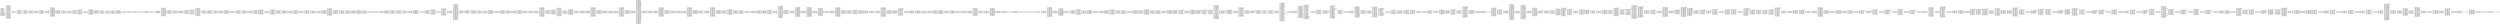 digraph "graph.cfg.gv" {
	subgraph global {
		node [fontname=Courier fontsize=30.0 rank=same shape=box]
		block_0 [label="0: %00 = #0x1\l2: %01 = #0x40\l4: MSTORE(%01, %00)\l5: [NO_SSA] DUP1\l6: [NO_SSA] PUSH1\l8: [NO_SSA] DUP2\l9: [NO_SSA] MSTORE\la: [NO_SSA] PUSH1\lc: [NO_SSA] ADD\ld: [NO_SSA] PUSH2\l10: [NO_SSA] PUSH1\l12: [NO_SSA] SWAP2\l13: [NO_SSA] CODECOPY\l14: [NO_SSA] PUSH1\l16: [NO_SSA] PUSH1\l18: [NO_SSA] PUSH1\l1a: [NO_SSA] INVALID\l"]
		block_1b [label="1b: [NO_SSA] SUB\l1c: [NO_SSA] DUP11\l1d: [NO_SSA] AND\l1e: [NO_SSA] PUSH1\l20: [NO_SSA] SWAP1\l21: [NO_SSA] DUP2\l22: [NO_SSA] MSTORE\l23: [NO_SSA] PUSH1\l25: [NO_SSA] PUSH1\l27: [NO_SSA] SWAP1\l28: [NO_SSA] DUP2\l29: [NO_SSA] MSTORE\l2a: [NO_SSA] PUSH1\l2c: [NO_SSA] DUP1\l2d: [NO_SSA] DUP4\l2e: [NO_SSA] SHA3\l2f: [NO_SSA] CALLER\l30: [NO_SSA] DUP5\l31: [NO_SSA] MSTORE\l32: [NO_SSA] SWAP1\l33: [NO_SSA] SWAP2\l34: [NO_SSA] MSTORE\l35: [NO_SSA] SWAP1\l36: [NO_SSA] SHA3\l37: [NO_SSA] SLOAD\l38: [NO_SSA] SWAP2\l39: [NO_SSA] SWAP1\l3a: [NO_SSA] PUSH2\l3d: [NO_SSA] JUMP\l"]
		block_3e [label="3e: [NO_SSA] JUMPDEST\l3f: [NO_SSA] PUSH2\l42: [NO_SSA] JUMP\l"]
		block_43 [label="43: [NO_SSA] JUMPDEST\l44: [NO_SSA] POP\l45: [NO_SSA] PUSH1\l47: [NO_SSA] SWAP4\l48: [NO_SSA] SWAP3\l49: [NO_SSA] POP\l4a: [NO_SSA] POP\l4b: [NO_SSA] POP\l4c: [NO_SSA] JUMP\l"]
		block_4d [label="4d: [NO_SSA] JUMPDEST\l4e: [NO_SSA] PUSH1\l50: [NO_SSA] SLOAD\l51: [NO_SSA] PUSH1\l53: [NO_SSA] PUSH1\l55: [NO_SSA] PUSH1\l57: [NO_SSA] INVALID\l"]
		block_58 [label="58: [NO_SSA] SUB\l59: [NO_SSA] AND\l5a: [NO_SSA] CALLER\l5b: [NO_SSA] EQ\l5c: [NO_SSA] PUSH2\l5f: [NO_SSA] JUMPI\l"]
		block_60 [label="60: [NO_SSA] PUSH1\l62: [NO_SSA] MLOAD\l63: [NO_SSA] PUSH3\l67: [NO_SSA] PUSH1\l69: [NO_SSA] INVALID\l"]
		block_6a [label="6a: [NO_SSA] DUP2\l6b: [NO_SSA] MSTORE\l6c: [NO_SSA] PUSH1\l6e: [NO_SSA] ADD\l6f: [NO_SSA] PUSH2\l72: [NO_SSA] SWAP1\l73: [NO_SSA] PUSH2\l76: [NO_SSA] JUMP\l"]
		block_77 [label="77: [NO_SSA] JUMPDEST\l78: [NO_SSA] PUSH1\l7a: [NO_SSA] PUSH1\l7c: [NO_SSA] PUSH1\l7e: [NO_SSA] INVALID\l"]
		block_7f [label="7f: [NO_SSA] SUB\l80: [NO_SSA] AND\l81: [NO_SSA] PUSH1\l83: [NO_SSA] SWAP1\l84: [NO_SSA] DUP2\l85: [NO_SSA] MSTORE\l86: [NO_SSA] PUSH1\l88: [NO_SSA] PUSH1\l8a: [NO_SSA] MSTORE\l8b: [NO_SSA] PUSH1\l8d: [NO_SSA] SWAP1\l8e: [NO_SSA] SHA3\l8f: [NO_SSA] DUP1\l90: [NO_SSA] SLOAD\l91: [NO_SSA] PUSH1\l93: [NO_SSA] NOT\l94: [NO_SSA] AND\l95: [NO_SSA] SWAP1\l96: [NO_SSA] SSTORE\l97: [NO_SSA] JUMP\l"]
		block_98 [label="98: [NO_SSA] JUMPDEST\l99: [NO_SSA] PUSH1\l9b: [NO_SSA] SLOAD\l9c: [NO_SSA] PUSH1\l9e: [NO_SSA] PUSH1\la0: [NO_SSA] PUSH1\la2: [NO_SSA] INVALID\l"]
		block_a3 [label="a3: [NO_SSA] SUB\la4: [NO_SSA] AND\la5: [NO_SSA] CALLER\la6: [NO_SSA] EQ\la7: [NO_SSA] PUSH2\laa: [NO_SSA] JUMPI\l"]
		block_ab [label="ab: [NO_SSA] PUSH1\lad: [NO_SSA] MLOAD\lae: [NO_SSA] PUSH3\lb2: [NO_SSA] PUSH1\lb4: [NO_SSA] INVALID\l"]
		block_b5 [label="b5: [NO_SSA] DUP2\lb6: [NO_SSA] MSTORE\lb7: [NO_SSA] PUSH1\lb9: [NO_SSA] ADD\lba: [NO_SSA] PUSH2\lbd: [NO_SSA] SWAP1\lbe: [NO_SSA] PUSH2\lc1: [NO_SSA] JUMP\l"]
		block_c2 [label="c2: [NO_SSA] JUMPDEST\lc3: [NO_SSA] PUSH1\lc5: [NO_SSA] DUP1\lc6: [NO_SSA] SLOAD\lc7: [NO_SSA] SWAP2\lc8: [NO_SSA] ISZERO\lc9: [NO_SSA] ISZERO\lca: [NO_SSA] PUSH1\lcc: [NO_SSA] PUSH1\lce: [NO_SSA] INVALID\l"]
		block_cf [label="cf: [NO_SSA] MUL\ld0: [NO_SSA] PUSH1\ld2: [NO_SSA] PUSH1\ld4: [NO_SSA] INVALID\l"]
		block_d5 [label="d5: [NO_SSA] NOT\ld6: [NO_SSA] SWAP1\ld7: [NO_SSA] SWAP3\ld8: [NO_SSA] AND\ld9: [NO_SSA] SWAP2\lda: [NO_SSA] SWAP1\ldb: [NO_SSA] SWAP2\ldc: [NO_SSA] OR\ldd: [NO_SSA] SWAP1\lde: [NO_SSA] SSTORE\ldf: [NO_SSA] JUMP\l"]
		block_e0 [label="e0: [NO_SSA] JUMPDEST\le1: [NO_SSA] PUSH1\le3: [NO_SSA] SLOAD\le4: [NO_SSA] PUSH1\le6: [NO_SSA] PUSH1\le8: [NO_SSA] PUSH1\lea: [NO_SSA] INVALID\l"]
		block_eb [label="eb: [NO_SSA] SUB\lec: [NO_SSA] AND\led: [NO_SSA] CALLER\lee: [NO_SSA] PUSH1\lf0: [NO_SSA] PUSH1\lf2: [NO_SSA] PUSH1\lf4: [NO_SSA] INVALID\l"]
		block_f5 [label="f5: [NO_SSA] SUB\lf6: [NO_SSA] AND\lf7: [NO_SSA] EQ\lf8: [NO_SSA] DUP1\lf9: [NO_SSA] PUSH2\lfc: [NO_SSA] JUMPI\l"]
		block_fd [label="fd: [NO_SSA] POP\lfe: [NO_SSA] PUSH1\l100: [NO_SSA] SLOAD\l101: [NO_SSA] PUSH1\l103: [NO_SSA] PUSH1\l105: [NO_SSA] PUSH1\l107: [NO_SSA] INVALID\l"]
		block_108 [label="108: [NO_SSA] SUB\l109: [NO_SSA] AND\l10a: [NO_SSA] CALLER\l10b: [NO_SSA] PUSH1\l10d: [NO_SSA] PUSH1\l10f: [NO_SSA] PUSH1\l111: [NO_SSA] INVALID\l"]
		block_112 [label="112: [NO_SSA] SUB\l113: [NO_SSA] AND\l114: [NO_SSA] EQ\l"]
		block_115 [label="115: [NO_SSA] JUMPDEST\l116: [NO_SSA] PUSH2\l119: [NO_SSA] JUMPI\l"]
		block_11a [label="11a: [NO_SSA] PUSH1\l11c: [NO_SSA] DUP1\l11d: [NO_SSA] REVERT\l"]
		block_11e [label="11e: [NO_SSA] JUMPDEST\l11f: [NO_SSA] INVALID\l"]
		block_120 [label="120: [NO_SSA] PUSH2\l123: [NO_SSA] DUP2\l124: [NO_SSA] PUSH2\l127: [NO_SSA] JUMP\l"]
		block_128 [label="128: [NO_SSA] JUMPDEST\l129: [NO_SSA] POP\l12a: [NO_SSA] JUMP\l"]
		block_12b [label="12b: [NO_SSA] JUMPDEST\l12c: [NO_SSA] PUSH1\l12e: [NO_SSA] PUSH1\l130: [NO_SSA] PUSH1\l132: [NO_SSA] INVALID\l"]
		block_133 [label="133: [NO_SSA] SUB\l134: [NO_SSA] DUP2\l135: [NO_SSA] AND\l136: [NO_SSA] PUSH1\l138: [NO_SSA] SWAP1\l139: [NO_SSA] DUP2\l13a: [NO_SSA] MSTORE\l13b: [NO_SSA] PUSH1\l13d: [NO_SSA] PUSH1\l13f: [NO_SSA] MSTORE\l140: [NO_SSA] PUSH1\l142: [NO_SSA] DUP2\l143: [NO_SSA] SHA3\l144: [NO_SSA] SLOAD\l145: [NO_SSA] PUSH2\l148: [NO_SSA] SWAP1\l149: [NO_SSA] PUSH2\l14c: [NO_SSA] JUMP\l"]
		block_14d [label="14d: [NO_SSA] JUMPDEST\l14e: [NO_SSA] PUSH1\l150: [NO_SSA] SLOAD\l151: [NO_SSA] PUSH1\l153: [NO_SSA] PUSH1\l155: [NO_SSA] PUSH1\l157: [NO_SSA] INVALID\l"]
		block_158 [label="158: [NO_SSA] SUB\l159: [NO_SSA] AND\l15a: [NO_SSA] CALLER\l15b: [NO_SSA] EQ\l15c: [NO_SSA] PUSH2\l15f: [NO_SSA] JUMPI\l"]
		block_160 [label="160: [NO_SSA] PUSH1\l162: [NO_SSA] MLOAD\l163: [NO_SSA] PUSH3\l167: [NO_SSA] PUSH1\l169: [NO_SSA] INVALID\l"]
		block_16a [label="16a: [NO_SSA] DUP2\l16b: [NO_SSA] MSTORE\l16c: [NO_SSA] PUSH1\l16e: [NO_SSA] ADD\l16f: [NO_SSA] PUSH2\l172: [NO_SSA] SWAP1\l173: [NO_SSA] PUSH2\l176: [NO_SSA] JUMP\l"]
		block_177 [label="177: [NO_SSA] JUMPDEST\l178: [NO_SSA] PUSH1\l17a: [NO_SSA] DUP1\l17b: [NO_SSA] SLOAD\l17c: [NO_SSA] PUSH1\l17e: [NO_SSA] MLOAD\l17f: [NO_SSA] PUSH1\l181: [NO_SSA] PUSH1\l183: [NO_SSA] PUSH1\l185: [NO_SSA] INVALID\l"]
		block_186 [label="186: [NO_SSA] SUB\l187: [NO_SSA] SWAP1\l188: [NO_SSA] SWAP2\l189: [NO_SSA] AND\l18a: [NO_SSA] SWAP1\l18b: [NO_SSA] PUSH32\l1ac: [NO_SSA] SWAP1\l1ad: [NO_SSA] DUP4\l1ae: [NO_SSA] SWAP1\l1af: [NO_SSA] LOG3\l1b0: [NO_SSA] PUSH1\l1b2: [NO_SSA] DUP1\l1b3: [NO_SSA] SLOAD\l1b4: [NO_SSA] PUSH1\l1b6: [NO_SSA] PUSH1\l1b8: [NO_SSA] PUSH1\l1ba: [NO_SSA] INVALID\l"]
		block_1bb [label="1bb: [NO_SSA] SUB\l1bc: [NO_SSA] NOT\l1bd: [NO_SSA] AND\l1be: [NO_SSA] SWAP1\l1bf: [NO_SSA] SSTORE\l1c0: [NO_SSA] JUMP\l"]
		block_1c1 [label="1c1: [NO_SSA] JUMPDEST\l1c2: [NO_SSA] PUSH1\l1c4: [NO_SSA] SLOAD\l1c5: [NO_SSA] PUSH1\l1c7: [NO_SSA] PUSH1\l1c9: [NO_SSA] PUSH1\l1cb: [NO_SSA] INVALID\l"]
		block_1cc [label="1cc: [NO_SSA] SUB\l1cd: [NO_SSA] AND\l1ce: [NO_SSA] CALLER\l1cf: [NO_SSA] EQ\l1d0: [NO_SSA] PUSH2\l1d3: [NO_SSA] JUMPI\l"]
		block_1d4 [label="1d4: [NO_SSA] PUSH1\l1d6: [NO_SSA] MLOAD\l1d7: [NO_SSA] PUSH3\l1db: [NO_SSA] PUSH1\l1dd: [NO_SSA] INVALID\l"]
		block_1de [label="1de: [NO_SSA] DUP2\l1df: [NO_SSA] MSTORE\l1e0: [NO_SSA] PUSH1\l1e2: [NO_SSA] ADD\l1e3: [NO_SSA] PUSH2\l1e6: [NO_SSA] SWAP1\l1e7: [NO_SSA] PUSH2\l1ea: [NO_SSA] JUMP\l"]
		block_1eb [label="1eb: [NO_SSA] JUMPDEST\l1ec: [NO_SSA] PUSH1\l1ee: [NO_SSA] SSTORE\l1ef: [NO_SSA] JUMP\l"]
		block_1f0 [label="1f0: [NO_SSA] JUMPDEST\l1f1: [NO_SSA] PUSH1\l1f3: [NO_SSA] SLOAD\l1f4: [NO_SSA] PUSH1\l1f6: [NO_SSA] PUSH1\l1f8: [NO_SSA] PUSH1\l1fa: [NO_SSA] INVALID\l"]
		block_1fb [label="1fb: [NO_SSA] SUB\l1fc: [NO_SSA] AND\l1fd: [NO_SSA] CALLER\l1fe: [NO_SSA] EQ\l1ff: [NO_SSA] PUSH2\l202: [NO_SSA] JUMPI\l"]
		block_203 [label="203: [NO_SSA] PUSH1\l205: [NO_SSA] MLOAD\l206: [NO_SSA] PUSH3\l20a: [NO_SSA] PUSH1\l20c: [NO_SSA] INVALID\l"]
		block_20d [label="20d: [NO_SSA] DUP2\l20e: [NO_SSA] MSTORE\l20f: [NO_SSA] PUSH1\l211: [NO_SSA] ADD\l212: [NO_SSA] PUSH2\l215: [NO_SSA] SWAP1\l216: [NO_SSA] PUSH2\l219: [NO_SSA] JUMP\l"]
		block_21a [label="21a: [NO_SSA] JUMPDEST\l21b: [NO_SSA] PUSH1\l21d: [NO_SSA] DUP1\l21e: [NO_SSA] SLOAD\l21f: [NO_SSA] SWAP2\l220: [NO_SSA] ISZERO\l221: [NO_SSA] ISZERO\l222: [NO_SSA] PUSH1\l224: [NO_SSA] PUSH1\l226: [NO_SSA] INVALID\l"]
		block_227 [label="227: [NO_SSA] MUL\l228: [NO_SSA] PUSH1\l22a: [NO_SSA] PUSH1\l22c: [NO_SSA] INVALID\l"]
		block_22d [label="22d: [NO_SSA] NOT\l22e: [NO_SSA] SWAP1\l22f: [NO_SSA] SWAP3\l230: [NO_SSA] AND\l231: [NO_SSA] SWAP2\l232: [NO_SSA] SWAP1\l233: [NO_SSA] SWAP2\l234: [NO_SSA] OR\l235: [NO_SSA] SWAP1\l236: [NO_SSA] SSTORE\l237: [NO_SSA] JUMP\l"]
		block_238 [label="238: [NO_SSA] JUMPDEST\l239: [NO_SSA] PUSH1\l23b: [NO_SSA] SLOAD\l23c: [NO_SSA] PUSH1\l23e: [NO_SSA] PUSH1\l240: [NO_SSA] PUSH1\l242: [NO_SSA] INVALID\l"]
		block_243 [label="243: [NO_SSA] SUB\l244: [NO_SSA] AND\l245: [NO_SSA] CALLER\l246: [NO_SSA] EQ\l247: [NO_SSA] PUSH2\l24a: [NO_SSA] JUMPI\l"]
		block_24b [label="24b: [NO_SSA] PUSH1\l24d: [NO_SSA] MLOAD\l24e: [NO_SSA] PUSH3\l252: [NO_SSA] PUSH1\l254: [NO_SSA] INVALID\l"]
		block_255 [label="255: [NO_SSA] DUP2\l256: [NO_SSA] MSTORE\l257: [NO_SSA] PUSH1\l259: [NO_SSA] ADD\l25a: [NO_SSA] PUSH2\l25d: [NO_SSA] SWAP1\l25e: [NO_SSA] PUSH2\l261: [NO_SSA] JUMP\l"]
		block_262 [label="262: [NO_SSA] JUMPDEST\l263: [NO_SSA] PUSH1\l265: [NO_SSA] SSTORE\l266: [NO_SSA] JUMP\l"]
		block_267 [label="267: [NO_SSA] JUMPDEST\l268: [NO_SSA] PUSH1\l26a: [NO_SSA] SLOAD\l26b: [NO_SSA] PUSH1\l26d: [NO_SSA] PUSH1\l26f: [NO_SSA] PUSH1\l271: [NO_SSA] INVALID\l"]
		block_272 [label="272: [NO_SSA] SUB\l273: [NO_SSA] AND\l274: [NO_SSA] CALLER\l275: [NO_SSA] EQ\l276: [NO_SSA] PUSH2\l279: [NO_SSA] JUMPI\l"]
		block_27a [label="27a: [NO_SSA] PUSH1\l27c: [NO_SSA] MLOAD\l27d: [NO_SSA] PUSH3\l281: [NO_SSA] PUSH1\l283: [NO_SSA] INVALID\l"]
		block_284 [label="284: [NO_SSA] DUP2\l285: [NO_SSA] MSTORE\l286: [NO_SSA] PUSH1\l288: [NO_SSA] ADD\l289: [NO_SSA] PUSH2\l28c: [NO_SSA] SWAP1\l28d: [NO_SSA] PUSH2\l290: [NO_SSA] JUMP\l"]
		block_291 [label="291: [NO_SSA] JUMPDEST\l292: [NO_SSA] PUSH1\l294: [NO_SSA] SWAP4\l295: [NO_SSA] SWAP1\l296: [NO_SSA] SWAP4\l297: [NO_SSA] SSTORE\l298: [NO_SSA] PUSH1\l29a: [NO_SSA] SWAP2\l29b: [NO_SSA] SWAP1\l29c: [NO_SSA] SWAP2\l29d: [NO_SSA] SSTORE\l29e: [NO_SSA] PUSH1\l2a0: [NO_SSA] SSTORE\l2a1: [NO_SSA] PUSH1\l2a3: [NO_SSA] SSTORE\l2a4: [NO_SSA] JUMP\l"]
		block_2a5 [label="2a5: [NO_SSA] JUMPDEST\l2a6: [NO_SSA] PUSH1\l2a8: [NO_SSA] PUSH2\l2ab: [NO_SSA] CALLER\l2ac: [NO_SSA] DUP5\l2ad: [NO_SSA] DUP5\l2ae: [NO_SSA] PUSH2\l2b1: [NO_SSA] JUMP\l"]
		block_2b2 [label="2b2: [NO_SSA] JUMPDEST\l2b3: [NO_SSA] PUSH1\l2b5: [NO_SSA] SLOAD\l2b6: [NO_SSA] PUSH1\l2b8: [NO_SSA] PUSH1\l2ba: [NO_SSA] PUSH1\l2bc: [NO_SSA] INVALID\l"]
		block_2bd [label="2bd: [NO_SSA] SUB\l2be: [NO_SSA] AND\l2bf: [NO_SSA] CALLER\l2c0: [NO_SSA] PUSH1\l2c2: [NO_SSA] PUSH1\l2c4: [NO_SSA] PUSH1\l2c6: [NO_SSA] INVALID\l"]
		block_2c7 [label="2c7: [NO_SSA] SUB\l2c8: [NO_SSA] AND\l2c9: [NO_SSA] EQ\l2ca: [NO_SSA] DUP1\l2cb: [NO_SSA] PUSH2\l2ce: [NO_SSA] JUMPI\l"]
		block_2cf [label="2cf: [NO_SSA] POP\l2d0: [NO_SSA] PUSH1\l2d2: [NO_SSA] SLOAD\l2d3: [NO_SSA] PUSH1\l2d5: [NO_SSA] PUSH1\l2d7: [NO_SSA] PUSH1\l2d9: [NO_SSA] INVALID\l"]
		block_2da [label="2da: [NO_SSA] SUB\l2db: [NO_SSA] AND\l2dc: [NO_SSA] CALLER\l2dd: [NO_SSA] PUSH1\l2df: [NO_SSA] PUSH1\l2e1: [NO_SSA] PUSH1\l2e3: [NO_SSA] INVALID\l"]
		block_2e4 [label="2e4: [NO_SSA] SUB\l2e5: [NO_SSA] AND\l2e6: [NO_SSA] EQ\l"]
		block_2e7 [label="2e7: [NO_SSA] JUMPDEST\l2e8: [NO_SSA] PUSH2\l2eb: [NO_SSA] JUMPI\l"]
		block_2ec [label="2ec: [NO_SSA] PUSH1\l2ee: [NO_SSA] DUP1\l2ef: [NO_SSA] REVERT\l"]
		block_2f0 [label="2f0: [NO_SSA] JUMPDEST\l2f1: [NO_SSA] PUSH1\l2f3: [NO_SSA] PUSH2\l2f6: [NO_SSA] ADDRESS\l2f7: [NO_SSA] PUSH2\l2fa: [NO_SSA] JUMP\l"]
		block_2fb [label="2fb: [NO_SSA] JUMPDEST\l2fc: [NO_SSA] SWAP1\l2fd: [NO_SSA] POP\l2fe: [NO_SSA] PUSH2\l301: [NO_SSA] DUP2\l302: [NO_SSA] PUSH2\l305: [NO_SSA] JUMP\l"]
		block_306 [label="306: [NO_SSA] JUMPDEST\l307: [NO_SSA] PUSH1\l309: [NO_SSA] SLOAD\l30a: [NO_SSA] PUSH1\l30c: [NO_SSA] PUSH1\l30e: [NO_SSA] PUSH1\l310: [NO_SSA] INVALID\l"]
		block_311 [label="311: [NO_SSA] SUB\l312: [NO_SSA] AND\l313: [NO_SSA] CALLER\l314: [NO_SSA] EQ\l315: [NO_SSA] PUSH2\l318: [NO_SSA] JUMPI\l"]
		block_319 [label="319: [NO_SSA] PUSH1\l31b: [NO_SSA] MLOAD\l31c: [NO_SSA] PUSH3\l320: [NO_SSA] PUSH1\l322: [NO_SSA] INVALID\l"]
		block_323 [label="323: [NO_SSA] DUP2\l324: [NO_SSA] MSTORE\l325: [NO_SSA] PUSH1\l327: [NO_SSA] ADD\l328: [NO_SSA] PUSH2\l32b: [NO_SSA] SWAP1\l32c: [NO_SSA] PUSH2\l32f: [NO_SSA] JUMP\l"]
		block_330 [label="330: [NO_SSA] JUMPDEST\l331: [NO_SSA] PUSH1\l"]
		block_333 [label="333: [NO_SSA] JUMPDEST\l334: [NO_SSA] DUP3\l335: [NO_SSA] DUP2\l336: [NO_SSA] LT\l337: [NO_SSA] ISZERO\l338: [NO_SSA] PUSH2\l33b: [NO_SSA] JUMPI\l"]
		block_33c [label="33c: [NO_SSA] DUP2\l33d: [NO_SSA] PUSH1\l33f: [NO_SSA] PUSH1\l341: [NO_SSA] DUP7\l342: [NO_SSA] DUP7\l343: [NO_SSA] DUP6\l344: [NO_SSA] DUP2\l345: [NO_SSA] DUP2\l346: [NO_SSA] LT\l347: [NO_SSA] PUSH2\l34a: [NO_SSA] JUMPI\l"]
		block_34b [label="34b: [NO_SSA] PUSH2\l34e: [NO_SSA] PUSH2\l351: [NO_SSA] JUMP\l"]
		block_352 [label="352: [NO_SSA] JUMPDEST\l353: [NO_SSA] SWAP1\l354: [NO_SSA] POP\l355: [NO_SSA] PUSH1\l357: [NO_SSA] MUL\l358: [NO_SSA] ADD\l359: [NO_SSA] PUSH1\l35b: [NO_SSA] DUP2\l35c: [NO_SSA] ADD\l35d: [NO_SSA] SWAP1\l35e: [NO_SSA] PUSH2\l361: [NO_SSA] SWAP2\l362: [NO_SSA] SWAP1\l363: [NO_SSA] PUSH2\l366: [NO_SSA] JUMP\l"]
		block_367 [label="367: [NO_SSA] JUMPDEST\l368: [NO_SSA] PUSH1\l36a: [NO_SSA] PUSH1\l36c: [NO_SSA] PUSH1\l36e: [NO_SSA] INVALID\l"]
		block_36f [label="36f: [NO_SSA] SUB\l370: [NO_SSA] AND\l371: [NO_SSA] DUP2\l372: [NO_SSA] MSTORE\l373: [NO_SSA] PUSH1\l375: [NO_SSA] DUP2\l376: [NO_SSA] ADD\l377: [NO_SSA] SWAP2\l378: [NO_SSA] SWAP1\l379: [NO_SSA] SWAP2\l37a: [NO_SSA] MSTORE\l37b: [NO_SSA] PUSH1\l37d: [NO_SSA] ADD\l37e: [NO_SSA] PUSH1\l380: [NO_SSA] SHA3\l381: [NO_SSA] DUP1\l382: [NO_SSA] SLOAD\l383: [NO_SSA] PUSH1\l385: [NO_SSA] NOT\l386: [NO_SSA] AND\l387: [NO_SSA] SWAP2\l388: [NO_SSA] ISZERO\l389: [NO_SSA] ISZERO\l38a: [NO_SSA] SWAP2\l38b: [NO_SSA] SWAP1\l38c: [NO_SSA] SWAP2\l38d: [NO_SSA] OR\l38e: [NO_SSA] SWAP1\l38f: [NO_SSA] SSTORE\l390: [NO_SSA] DUP1\l391: [NO_SSA] PUSH2\l394: [NO_SSA] DUP2\l395: [NO_SSA] PUSH2\l398: [NO_SSA] JUMP\l"]
		block_399 [label="399: [NO_SSA] JUMPDEST\l39a: [NO_SSA] SWAP2\l39b: [NO_SSA] POP\l39c: [NO_SSA] POP\l39d: [NO_SSA] PUSH2\l3a0: [NO_SSA] JUMP\l"]
		block_3a1 [label="3a1: [NO_SSA] JUMPDEST\l3a2: [NO_SSA] POP\l3a3: [NO_SSA] POP\l3a4: [NO_SSA] POP\l3a5: [NO_SSA] POP\l3a6: [NO_SSA] JUMP\l"]
		block_3a7 [label="3a7: [NO_SSA] JUMPDEST\l3a8: [NO_SSA] PUSH1\l3aa: [NO_SSA] SLOAD\l3ab: [NO_SSA] PUSH1\l3ad: [NO_SSA] PUSH1\l3af: [NO_SSA] PUSH1\l3b1: [NO_SSA] INVALID\l"]
		block_3b2 [label="3b2: [NO_SSA] SUB\l3b3: [NO_SSA] AND\l3b4: [NO_SSA] CALLER\l3b5: [NO_SSA] EQ\l3b6: [NO_SSA] PUSH2\l3b9: [NO_SSA] JUMPI\l"]
		block_3ba [label="3ba: [NO_SSA] PUSH1\l3bc: [NO_SSA] MLOAD\l3bd: [NO_SSA] PUSH3\l3c1: [NO_SSA] PUSH1\l3c3: [NO_SSA] INVALID\l"]
		block_3c4 [label="3c4: [NO_SSA] DUP2\l3c5: [NO_SSA] MSTORE\l3c6: [NO_SSA] PUSH1\l3c8: [NO_SSA] ADD\l3c9: [NO_SSA] PUSH2\l3cc: [NO_SSA] SWAP1\l3cd: [NO_SSA] PUSH2\l3d0: [NO_SSA] JUMP\l"]
		block_3d1 [label="3d1: [NO_SSA] JUMPDEST\l3d2: [NO_SSA] PUSH1\l3d4: [NO_SSA] SSTORE\l3d5: [NO_SSA] JUMP\l"]
		block_3d6 [label="3d6: [NO_SSA] JUMPDEST\l3d7: [NO_SSA] PUSH1\l3d9: [NO_SSA] SLOAD\l3da: [NO_SSA] PUSH1\l3dc: [NO_SSA] PUSH1\l3de: [NO_SSA] PUSH1\l3e0: [NO_SSA] INVALID\l"]
		block_3e1 [label="3e1: [NO_SSA] SUB\l3e2: [NO_SSA] AND\l3e3: [NO_SSA] CALLER\l3e4: [NO_SSA] EQ\l3e5: [NO_SSA] PUSH2\l3e8: [NO_SSA] JUMPI\l"]
		block_3e9 [label="3e9: [NO_SSA] PUSH1\l3eb: [NO_SSA] MLOAD\l3ec: [NO_SSA] PUSH3\l3f0: [NO_SSA] PUSH1\l3f2: [NO_SSA] INVALID\l"]
		block_3f3 [label="3f3: [NO_SSA] DUP2\l3f4: [NO_SSA] MSTORE\l3f5: [NO_SSA] PUSH1\l3f7: [NO_SSA] ADD\l3f8: [NO_SSA] PUSH2\l3fb: [NO_SSA] SWAP1\l3fc: [NO_SSA] PUSH2\l3ff: [NO_SSA] JUMP\l"]
		block_400 [label="400: [NO_SSA] JUMPDEST\l401: [NO_SSA] PUSH1\l403: [NO_SSA] PUSH1\l405: [NO_SSA] PUSH1\l407: [NO_SSA] INVALID\l"]
		block_408 [label="408: [NO_SSA] SUB\l409: [NO_SSA] DUP2\l40a: [NO_SSA] AND\l40b: [NO_SSA] PUSH2\l40e: [NO_SSA] JUMPI\l"]
		block_40f [label="40f: [NO_SSA] PUSH1\l411: [NO_SSA] MLOAD\l412: [NO_SSA] PUSH3\l416: [NO_SSA] PUSH1\l418: [NO_SSA] INVALID\l"]
		block_419 [label="419: [NO_SSA] DUP2\l41a: [NO_SSA] MSTORE\l41b: [NO_SSA] PUSH1\l41d: [NO_SSA] PUSH1\l41f: [NO_SSA] DUP3\l420: [NO_SSA] ADD\l421: [NO_SSA] MSTORE\l422: [NO_SSA] PUSH1\l424: [NO_SSA] PUSH1\l426: [NO_SSA] DUP3\l427: [NO_SSA] ADD\l428: [NO_SSA] MSTORE\l429: [NO_SSA] PUSH32\l44a: [NO_SSA] PUSH1\l44c: [NO_SSA] DUP3\l44d: [NO_SSA] ADD\l44e: [NO_SSA] MSTORE\l44f: [NO_SSA] PUSH6\l456: [NO_SSA] PUSH1\l458: [NO_SSA] INVALID\l"]
		block_459 [label="459: [NO_SSA] PUSH1\l45b: [NO_SSA] DUP3\l45c: [NO_SSA] ADD\l45d: [NO_SSA] MSTORE\l45e: [NO_SSA] PUSH1\l460: [NO_SSA] ADD\l461: [NO_SSA] PUSH2\l464: [NO_SSA] JUMP\l"]
		block_465 [label="465: [NO_SSA] JUMPDEST\l466: [NO_SSA] PUSH1\l468: [NO_SSA] DUP1\l469: [NO_SSA] SLOAD\l46a: [NO_SSA] PUSH1\l46c: [NO_SSA] MLOAD\l46d: [NO_SSA] PUSH1\l46f: [NO_SSA] PUSH1\l471: [NO_SSA] PUSH1\l473: [NO_SSA] INVALID\l"]
		block_474 [label="474: [NO_SSA] SUB\l475: [NO_SSA] DUP1\l476: [NO_SSA] DUP6\l477: [NO_SSA] AND\l478: [NO_SSA] SWAP4\l479: [NO_SSA] SWAP3\l47a: [NO_SSA] AND\l47b: [NO_SSA] SWAP2\l47c: [NO_SSA] PUSH32\l49d: [NO_SSA] SWAP2\l49e: [NO_SSA] LOG3\l49f: [NO_SSA] PUSH1\l4a1: [NO_SSA] DUP1\l4a2: [NO_SSA] SLOAD\l4a3: [NO_SSA] PUSH1\l4a5: [NO_SSA] PUSH1\l4a7: [NO_SSA] PUSH1\l4a9: [NO_SSA] INVALID\l"]
		block_4aa [label="4aa: [NO_SSA] SUB\l4ab: [NO_SSA] NOT\l4ac: [NO_SSA] AND\l4ad: [NO_SSA] PUSH1\l4af: [NO_SSA] PUSH1\l4b1: [NO_SSA] PUSH1\l4b3: [NO_SSA] INVALID\l"]
		block_4b4 [label="4b4: [NO_SSA] SUB\l4b5: [NO_SSA] SWAP3\l4b6: [NO_SSA] SWAP1\l4b7: [NO_SSA] SWAP3\l4b8: [NO_SSA] AND\l4b9: [NO_SSA] SWAP2\l4ba: [NO_SSA] SWAP1\l4bb: [NO_SSA] SWAP2\l4bc: [NO_SSA] OR\l4bd: [NO_SSA] SWAP1\l4be: [NO_SSA] SSTORE\l4bf: [NO_SSA] JUMP\l"]
		block_4c0 [label="4c0: [NO_SSA] JUMPDEST\l4c1: [NO_SSA] PUSH1\l4c3: [NO_SSA] PUSH1\l4c5: [NO_SSA] PUSH1\l4c7: [NO_SSA] INVALID\l"]
		block_4c8 [label="4c8: [NO_SSA] SUB\l4c9: [NO_SSA] DUP4\l4ca: [NO_SSA] AND\l4cb: [NO_SSA] PUSH2\l4ce: [NO_SSA] JUMPI\l"]
		block_4cf [label="4cf: [NO_SSA] PUSH1\l4d1: [NO_SSA] MLOAD\l4d2: [NO_SSA] PUSH3\l4d6: [NO_SSA] PUSH1\l4d8: [NO_SSA] INVALID\l"]
		block_4d9 [label="4d9: [NO_SSA] DUP2\l4da: [NO_SSA] MSTORE\l4db: [NO_SSA] PUSH1\l4dd: [NO_SSA] PUSH1\l4df: [NO_SSA] DUP3\l4e0: [NO_SSA] ADD\l4e1: [NO_SSA] MSTORE\l4e2: [NO_SSA] PUSH1\l4e4: [NO_SSA] DUP1\l4e5: [NO_SSA] DUP3\l4e6: [NO_SSA] ADD\l4e7: [NO_SSA] MSTORE\l4e8: [NO_SSA] PUSH32\l509: [NO_SSA] PUSH1\l50b: [NO_SSA] DUP3\l50c: [NO_SSA] ADD\l50d: [NO_SSA] MSTORE\l50e: [NO_SSA] PUSH4\l513: [NO_SSA] PUSH1\l515: [NO_SSA] INVALID\l"]
		block_516 [label="516: [NO_SSA] PUSH1\l518: [NO_SSA] DUP3\l519: [NO_SSA] ADD\l51a: [NO_SSA] MSTORE\l51b: [NO_SSA] PUSH1\l51d: [NO_SSA] ADD\l51e: [NO_SSA] PUSH2\l521: [NO_SSA] JUMP\l"]
		block_522 [label="522: [NO_SSA] JUMPDEST\l523: [NO_SSA] PUSH1\l525: [NO_SSA] PUSH1\l527: [NO_SSA] PUSH1\l529: [NO_SSA] INVALID\l"]
		block_52a [label="52a: [NO_SSA] SUB\l52b: [NO_SSA] DUP3\l52c: [NO_SSA] AND\l52d: [NO_SSA] PUSH2\l530: [NO_SSA] JUMPI\l"]
		block_531 [label="531: [NO_SSA] PUSH1\l533: [NO_SSA] MLOAD\l534: [NO_SSA] PUSH3\l538: [NO_SSA] PUSH1\l53a: [NO_SSA] INVALID\l"]
		block_53b [label="53b: [NO_SSA] DUP2\l53c: [NO_SSA] MSTORE\l53d: [NO_SSA] PUSH1\l53f: [NO_SSA] PUSH1\l541: [NO_SSA] DUP3\l542: [NO_SSA] ADD\l543: [NO_SSA] MSTORE\l544: [NO_SSA] PUSH1\l546: [NO_SSA] PUSH1\l548: [NO_SSA] DUP3\l549: [NO_SSA] ADD\l54a: [NO_SSA] MSTORE\l54b: [NO_SSA] PUSH32\l56c: [NO_SSA] PUSH1\l56e: [NO_SSA] DUP3\l56f: [NO_SSA] ADD\l570: [NO_SSA] MSTORE\l571: [NO_SSA] PUSH2\l574: [NO_SSA] PUSH1\l576: [NO_SSA] INVALID\l"]
		block_577 [label="577: [NO_SSA] PUSH1\l579: [NO_SSA] DUP3\l57a: [NO_SSA] ADD\l57b: [NO_SSA] MSTORE\l57c: [NO_SSA] PUSH1\l57e: [NO_SSA] ADD\l57f: [NO_SSA] PUSH2\l582: [NO_SSA] JUMP\l"]
		block_583 [label="583: [NO_SSA] JUMPDEST\l584: [NO_SSA] PUSH1\l586: [NO_SSA] PUSH1\l588: [NO_SSA] PUSH1\l58a: [NO_SSA] INVALID\l"]
		block_58b [label="58b: [NO_SSA] SUB\l58c: [NO_SSA] DUP4\l58d: [NO_SSA] DUP2\l58e: [NO_SSA] AND\l58f: [NO_SSA] PUSH1\l591: [NO_SSA] DUP2\l592: [NO_SSA] DUP2\l593: [NO_SSA] MSTORE\l594: [NO_SSA] PUSH1\l596: [NO_SSA] PUSH1\l598: [NO_SSA] SWAP1\l599: [NO_SSA] DUP2\l59a: [NO_SSA] MSTORE\l59b: [NO_SSA] PUSH1\l59d: [NO_SSA] DUP1\l59e: [NO_SSA] DUP4\l59f: [NO_SSA] SHA3\l5a0: [NO_SSA] SWAP5\l5a1: [NO_SSA] DUP8\l5a2: [NO_SSA] AND\l5a3: [NO_SSA] DUP1\l5a4: [NO_SSA] DUP5\l5a5: [NO_SSA] MSTORE\l5a6: [NO_SSA] SWAP5\l5a7: [NO_SSA] DUP3\l5a8: [NO_SSA] MSTORE\l5a9: [NO_SSA] SWAP2\l5aa: [NO_SSA] DUP3\l5ab: [NO_SSA] SWAP1\l5ac: [NO_SSA] SHA3\l5ad: [NO_SSA] DUP6\l5ae: [NO_SSA] SWAP1\l5af: [NO_SSA] SSTORE\l5b0: [NO_SSA] SWAP1\l5b1: [NO_SSA] MLOAD\l5b2: [NO_SSA] DUP5\l5b3: [NO_SSA] DUP2\l5b4: [NO_SSA] MSTORE\l5b5: [NO_SSA] PUSH32\l5d6: [NO_SSA] SWAP2\l5d7: [NO_SSA] ADD\l5d8: [NO_SSA] PUSH1\l5da: [NO_SSA] MLOAD\l5db: [NO_SSA] DUP1\l5dc: [NO_SSA] SWAP2\l5dd: [NO_SSA] SUB\l5de: [NO_SSA] SWAP1\l5df: [NO_SSA] LOG3\l5e0: [NO_SSA] POP\l5e1: [NO_SSA] POP\l5e2: [NO_SSA] POP\l5e3: [NO_SSA] JUMP\l"]
		block_5e4 [label="5e4: [NO_SSA] JUMPDEST\l5e5: [NO_SSA] PUSH1\l5e7: [NO_SSA] PUSH1\l5e9: [NO_SSA] PUSH1\l5eb: [NO_SSA] INVALID\l"]
		block_5ec [label="5ec: [NO_SSA] SUB\l5ed: [NO_SSA] DUP4\l5ee: [NO_SSA] AND\l5ef: [NO_SSA] PUSH2\l5f2: [NO_SSA] JUMPI\l"]
		block_5f3 [label="5f3: [NO_SSA] PUSH1\l5f5: [NO_SSA] MLOAD\l5f6: [NO_SSA] PUSH3\l5fa: [NO_SSA] PUSH1\l5fc: [NO_SSA] INVALID\l"]
		block_5fd [label="5fd: [NO_SSA] DUP2\l5fe: [NO_SSA] MSTORE\l5ff: [NO_SSA] PUSH1\l601: [NO_SSA] PUSH1\l603: [NO_SSA] DUP3\l604: [NO_SSA] ADD\l605: [NO_SSA] MSTORE\l606: [NO_SSA] PUSH1\l608: [NO_SSA] PUSH1\l60a: [NO_SSA] DUP3\l60b: [NO_SSA] ADD\l60c: [NO_SSA] MSTORE\l60d: [NO_SSA] PUSH32\l62e: [NO_SSA] PUSH1\l630: [NO_SSA] DUP3\l631: [NO_SSA] ADD\l632: [NO_SSA] MSTORE\l633: [NO_SSA] PUSH5\l639: [NO_SSA] PUSH1\l63b: [NO_SSA] INVALID\l"]
		block_63c [label="63c: [NO_SSA] PUSH1\l63e: [NO_SSA] DUP3\l63f: [NO_SSA] ADD\l640: [NO_SSA] MSTORE\l641: [NO_SSA] PUSH1\l643: [NO_SSA] ADD\l644: [NO_SSA] PUSH2\l647: [NO_SSA] JUMP\l"]
		block_648 [label="648: [NO_SSA] JUMPDEST\l649: [NO_SSA] PUSH1\l64b: [NO_SSA] PUSH1\l64d: [NO_SSA] PUSH1\l64f: [NO_SSA] INVALID\l"]
		block_650 [label="650: [NO_SSA] SUB\l651: [NO_SSA] DUP3\l652: [NO_SSA] AND\l653: [NO_SSA] PUSH2\l656: [NO_SSA] JUMPI\l"]
		block_657 [label="657: [NO_SSA] PUSH1\l659: [NO_SSA] MLOAD\l65a: [NO_SSA] PUSH3\l65e: [NO_SSA] PUSH1\l660: [NO_SSA] INVALID\l"]
		block_661 [label="661: [NO_SSA] DUP2\l662: [NO_SSA] MSTORE\l663: [NO_SSA] PUSH1\l665: [NO_SSA] PUSH1\l667: [NO_SSA] DUP3\l668: [NO_SSA] ADD\l669: [NO_SSA] MSTORE\l66a: [NO_SSA] PUSH1\l66c: [NO_SSA] PUSH1\l66e: [NO_SSA] DUP3\l66f: [NO_SSA] ADD\l670: [NO_SSA] MSTORE\l671: [NO_SSA] PUSH32\l692: [NO_SSA] PUSH1\l694: [NO_SSA] DUP3\l695: [NO_SSA] ADD\l696: [NO_SSA] MSTORE\l697: [NO_SSA] PUSH3\l69b: [NO_SSA] PUSH1\l69d: [NO_SSA] INVALID\l"]
		block_69e [label="69e: [NO_SSA] PUSH1\l6a0: [NO_SSA] DUP3\l6a1: [NO_SSA] ADD\l6a2: [NO_SSA] MSTORE\l6a3: [NO_SSA] PUSH1\l6a5: [NO_SSA] ADD\l6a6: [NO_SSA] PUSH2\l6a9: [NO_SSA] JUMP\l"]
		block_6aa [label="6aa: [NO_SSA] JUMPDEST\l6ab: [NO_SSA] PUSH1\l6ad: [NO_SSA] DUP2\l6ae: [NO_SSA] GT\l6af: [NO_SSA] PUSH2\l6b2: [NO_SSA] JUMPI\l"]
		block_6b3 [label="6b3: [NO_SSA] PUSH1\l6b5: [NO_SSA] MLOAD\l6b6: [NO_SSA] PUSH3\l6ba: [NO_SSA] PUSH1\l6bc: [NO_SSA] INVALID\l"]
		block_6bd [label="6bd: [NO_SSA] DUP2\l6be: [NO_SSA] MSTORE\l6bf: [NO_SSA] PUSH1\l6c1: [NO_SSA] PUSH1\l6c3: [NO_SSA] DUP3\l6c4: [NO_SSA] ADD\l6c5: [NO_SSA] MSTORE\l6c6: [NO_SSA] PUSH1\l6c8: [NO_SSA] PUSH1\l6ca: [NO_SSA] DUP3\l6cb: [NO_SSA] ADD\l6cc: [NO_SSA] MSTORE\l6cd: [NO_SSA] PUSH32\l6ee: [NO_SSA] PUSH1\l6f0: [NO_SSA] DUP3\l6f1: [NO_SSA] ADD\l6f2: [NO_SSA] MSTORE\l6f3: [NO_SSA] PUSH9\l6fd: [NO_SSA] PUSH1\l6ff: [NO_SSA] INVALID\l"]
		block_700 [label="700: [NO_SSA] PUSH1\l702: [NO_SSA] DUP3\l703: [NO_SSA] ADD\l704: [NO_SSA] MSTORE\l705: [NO_SSA] PUSH1\l707: [NO_SSA] ADD\l708: [NO_SSA] PUSH2\l70b: [NO_SSA] JUMP\l"]
		block_70c [label="70c: [NO_SSA] JUMPDEST\l70d: [NO_SSA] PUSH1\l70f: [NO_SSA] SLOAD\l710: [NO_SSA] PUSH1\l712: [NO_SSA] PUSH1\l714: [NO_SSA] PUSH1\l716: [NO_SSA] INVALID\l"]
		block_717 [label="717: [NO_SSA] SUB\l718: [NO_SSA] DUP5\l719: [NO_SSA] DUP2\l71a: [NO_SSA] AND\l71b: [NO_SSA] SWAP2\l71c: [NO_SSA] AND\l71d: [NO_SSA] EQ\l71e: [NO_SSA] DUP1\l71f: [NO_SSA] ISZERO\l720: [NO_SSA] SWAP1\l721: [NO_SSA] PUSH2\l724: [NO_SSA] JUMPI\l"]
		block_725 [label="725: [NO_SSA] POP\l726: [NO_SSA] PUSH1\l728: [NO_SSA] SLOAD\l729: [NO_SSA] PUSH1\l72b: [NO_SSA] PUSH1\l72d: [NO_SSA] PUSH1\l72f: [NO_SSA] INVALID\l"]
		block_730 [label="730: [NO_SSA] SUB\l731: [NO_SSA] DUP4\l732: [NO_SSA] DUP2\l733: [NO_SSA] AND\l734: [NO_SSA] SWAP2\l735: [NO_SSA] AND\l736: [NO_SSA] EQ\l737: [NO_SSA] ISZERO\l"]
		block_738 [label="738: [NO_SSA] JUMPDEST\l739: [NO_SSA] ISZERO\l73a: [NO_SSA] PUSH2\l73d: [NO_SSA] JUMPI\l"]
		block_73e [label="73e: [NO_SSA] PUSH1\l740: [NO_SSA] SLOAD\l741: [NO_SSA] PUSH1\l743: [NO_SSA] PUSH1\l745: [NO_SSA] INVALID\l"]
		block_746 [label="746: [NO_SSA] SWAP1\l747: [NO_SSA] DIV\l748: [NO_SSA] PUSH1\l74a: [NO_SSA] AND\l74b: [NO_SSA] PUSH2\l74e: [NO_SSA] JUMPI\l"]
		block_74f [label="74f: [NO_SSA] PUSH1\l751: [NO_SSA] SLOAD\l752: [NO_SSA] PUSH1\l754: [NO_SSA] PUSH1\l756: [NO_SSA] PUSH1\l758: [NO_SSA] INVALID\l"]
		block_759 [label="759: [NO_SSA] SUB\l75a: [NO_SSA] DUP5\l75b: [NO_SSA] DUP2\l75c: [NO_SSA] AND\l75d: [NO_SSA] SWAP2\l75e: [NO_SSA] AND\l75f: [NO_SSA] EQ\l760: [NO_SSA] PUSH2\l763: [NO_SSA] JUMPI\l"]
		block_764 [label="764: [NO_SSA] PUSH1\l766: [NO_SSA] MLOAD\l767: [NO_SSA] PUSH3\l76b: [NO_SSA] PUSH1\l76d: [NO_SSA] INVALID\l"]
		block_76e [label="76e: [NO_SSA] DUP2\l76f: [NO_SSA] MSTORE\l770: [NO_SSA] PUSH1\l772: [NO_SSA] PUSH1\l774: [NO_SSA] DUP3\l775: [NO_SSA] ADD\l776: [NO_SSA] MSTORE\l777: [NO_SSA] PUSH1\l779: [NO_SSA] PUSH1\l77b: [NO_SSA] DUP3\l77c: [NO_SSA] ADD\l77d: [NO_SSA] MSTORE\l77e: [NO_SSA] PUSH32\l79f: [NO_SSA] PUSH1\l7a1: [NO_SSA] DUP3\l7a2: [NO_SSA] ADD\l7a3: [NO_SSA] MSTORE\l7a4: [NO_SSA] PUSH32\l7c5: [NO_SSA] PUSH1\l7c7: [NO_SSA] DUP3\l7c8: [NO_SSA] ADD\l7c9: [NO_SSA] MSTORE\l7ca: [NO_SSA] PUSH1\l7cc: [NO_SSA] ADD\l7cd: [NO_SSA] PUSH2\l7d0: [NO_SSA] JUMP\l"]
		block_7d1 [label="7d1: [NO_SSA] JUMPDEST\l7d2: [NO_SSA] PUSH1\l7d4: [NO_SSA] SLOAD\l7d5: [NO_SSA] DUP2\l7d6: [NO_SSA] GT\l7d7: [NO_SSA] ISZERO\l7d8: [NO_SSA] PUSH2\l7db: [NO_SSA] JUMPI\l"]
		block_7dc [label="7dc: [NO_SSA] PUSH1\l7de: [NO_SSA] MLOAD\l7df: [NO_SSA] PUSH3\l7e3: [NO_SSA] PUSH1\l7e5: [NO_SSA] INVALID\l"]
		block_7e6 [label="7e6: [NO_SSA] DUP2\l7e7: [NO_SSA] MSTORE\l7e8: [NO_SSA] PUSH1\l7ea: [NO_SSA] PUSH1\l7ec: [NO_SSA] DUP3\l7ed: [NO_SSA] ADD\l7ee: [NO_SSA] MSTORE\l7ef: [NO_SSA] PUSH1\l7f1: [NO_SSA] PUSH1\l7f3: [NO_SSA] DUP3\l7f4: [NO_SSA] ADD\l7f5: [NO_SSA] MSTORE\l7f6: [NO_SSA] PUSH32\l817: [NO_SSA] PUSH1\l819: [NO_SSA] DUP3\l81a: [NO_SSA] ADD\l81b: [NO_SSA] MSTORE\l81c: [NO_SSA] PUSH1\l81e: [NO_SSA] ADD\l81f: [NO_SSA] PUSH2\l822: [NO_SSA] JUMP\l"]
		block_823 [label="823: [NO_SSA] JUMPDEST\l824: [NO_SSA] PUSH1\l826: [NO_SSA] PUSH1\l828: [NO_SSA] PUSH1\l82a: [NO_SSA] INVALID\l"]
		block_82b [label="82b: [NO_SSA] SUB\l82c: [NO_SSA] DUP4\l82d: [NO_SSA] AND\l82e: [NO_SSA] PUSH1\l830: [NO_SSA] SWAP1\l831: [NO_SSA] DUP2\l832: [NO_SSA] MSTORE\l833: [NO_SSA] PUSH1\l835: [NO_SSA] PUSH1\l837: [NO_SSA] MSTORE\l838: [NO_SSA] PUSH1\l83a: [NO_SSA] SWAP1\l83b: [NO_SSA] SHA3\l83c: [NO_SSA] SLOAD\l83d: [NO_SSA] PUSH1\l83f: [NO_SSA] AND\l840: [NO_SSA] ISZERO\l841: [NO_SSA] DUP1\l842: [NO_SSA] ISZERO\l843: [NO_SSA] PUSH2\l846: [NO_SSA] JUMPI\l"]
		block_847 [label="847: [NO_SSA] POP\l848: [NO_SSA] PUSH1\l84a: [NO_SSA] PUSH1\l84c: [NO_SSA] PUSH1\l84e: [NO_SSA] INVALID\l"]
		block_84f [label="84f: [NO_SSA] SUB\l850: [NO_SSA] DUP3\l851: [NO_SSA] AND\l852: [NO_SSA] PUSH1\l854: [NO_SSA] SWAP1\l855: [NO_SSA] DUP2\l856: [NO_SSA] MSTORE\l857: [NO_SSA] PUSH1\l859: [NO_SSA] PUSH1\l85b: [NO_SSA] MSTORE\l85c: [NO_SSA] PUSH1\l85e: [NO_SSA] SWAP1\l85f: [NO_SSA] SHA3\l860: [NO_SSA] SLOAD\l861: [NO_SSA] PUSH1\l863: [NO_SSA] AND\l864: [NO_SSA] ISZERO\l"]
		block_865 [label="865: [NO_SSA] JUMPDEST\l866: [NO_SSA] PUSH2\l869: [NO_SSA] JUMPI\l"]
		block_86a [label="86a: [NO_SSA] PUSH1\l86c: [NO_SSA] MLOAD\l86d: [NO_SSA] PUSH3\l871: [NO_SSA] PUSH1\l873: [NO_SSA] INVALID\l"]
		block_874 [label="874: [NO_SSA] DUP2\l875: [NO_SSA] MSTORE\l876: [NO_SSA] PUSH1\l878: [NO_SSA] PUSH1\l87a: [NO_SSA] DUP3\l87b: [NO_SSA] ADD\l87c: [NO_SSA] MSTORE\l87d: [NO_SSA] PUSH1\l87f: [NO_SSA] PUSH1\l881: [NO_SSA] DUP3\l882: [NO_SSA] ADD\l883: [NO_SSA] MSTORE\l884: [NO_SSA] PUSH32\l8a5: [NO_SSA] PUSH1\l8a7: [NO_SSA] DUP3\l8a8: [NO_SSA] ADD\l8a9: [NO_SSA] MSTORE\l8aa: [NO_SSA] PUSH3\l8ae: [NO_SSA] PUSH1\l8b0: [NO_SSA] INVALID\l"]
		block_8b1 [label="8b1: [NO_SSA] PUSH1\l8b3: [NO_SSA] DUP3\l8b4: [NO_SSA] ADD\l8b5: [NO_SSA] MSTORE\l8b6: [NO_SSA] PUSH1\l8b8: [NO_SSA] ADD\l8b9: [NO_SSA] PUSH2\l8bc: [NO_SSA] JUMP\l"]
		block_8bd [label="8bd: [NO_SSA] JUMPDEST\l8be: [NO_SSA] PUSH1\l8c0: [NO_SSA] SLOAD\l8c1: [NO_SSA] PUSH1\l8c3: [NO_SSA] PUSH1\l8c5: [NO_SSA] PUSH1\l8c7: [NO_SSA] INVALID\l"]
		block_8c8 [label="8c8: [NO_SSA] SUB\l8c9: [NO_SSA] DUP4\l8ca: [NO_SSA] DUP2\l8cb: [NO_SSA] AND\l8cc: [NO_SSA] SWAP2\l8cd: [NO_SSA] AND\l8ce: [NO_SSA] EQ\l8cf: [NO_SSA] PUSH2\l8d2: [NO_SSA] JUMPI\l"]
		block_8d3 [label="8d3: [NO_SSA] PUSH1\l8d5: [NO_SSA] SLOAD\l8d6: [NO_SSA] DUP2\l8d7: [NO_SSA] PUSH2\l8da: [NO_SSA] DUP5\l8db: [NO_SSA] PUSH2\l8de: [NO_SSA] JUMP\l"]
		block_8df [label="8df: [NO_SSA] JUMPDEST\l8e0: [NO_SSA] PUSH2\l8e3: [NO_SSA] SWAP2\l8e4: [NO_SSA] SWAP1\l8e5: [NO_SSA] PUSH2\l8e8: [NO_SSA] JUMP\l"]
		block_8e9 [label="8e9: [NO_SSA] JUMPDEST\l8ea: [NO_SSA] LT\l8eb: [NO_SSA] PUSH2\l8ee: [NO_SSA] JUMPI\l"]
		block_8ef [label="8ef: [NO_SSA] PUSH1\l8f1: [NO_SSA] MLOAD\l8f2: [NO_SSA] PUSH3\l8f6: [NO_SSA] PUSH1\l8f8: [NO_SSA] INVALID\l"]
		block_8f9 [label="8f9: [NO_SSA] DUP2\l8fa: [NO_SSA] MSTORE\l8fb: [NO_SSA] PUSH1\l8fd: [NO_SSA] PUSH1\l8ff: [NO_SSA] DUP3\l900: [NO_SSA] ADD\l901: [NO_SSA] MSTORE\l902: [NO_SSA] PUSH1\l904: [NO_SSA] PUSH1\l906: [NO_SSA] DUP3\l907: [NO_SSA] ADD\l908: [NO_SSA] MSTORE\l909: [NO_SSA] PUSH32\l92a: [NO_SSA] PUSH1\l92c: [NO_SSA] DUP3\l92d: [NO_SSA] ADD\l92e: [NO_SSA] MSTORE\l92f: [NO_SSA] PUSH3\l933: [NO_SSA] PUSH1\l935: [NO_SSA] INVALID\l"]
		block_936 [label="936: [NO_SSA] PUSH1\l938: [NO_SSA] DUP3\l939: [NO_SSA] ADD\l93a: [NO_SSA] MSTORE\l93b: [NO_SSA] PUSH1\l93d: [NO_SSA] ADD\l93e: [NO_SSA] PUSH2\l941: [NO_SSA] JUMP\l"]
		block_942 [label="942: [NO_SSA] JUMPDEST\l943: [NO_SSA] PUSH1\l945: [NO_SSA] PUSH2\l948: [NO_SSA] ADDRESS\l949: [NO_SSA] PUSH2\l94c: [NO_SSA] JUMP\l"]
		block_94d [label="94d: [NO_SSA] JUMPDEST\l94e: [NO_SSA] PUSH1\l950: [NO_SSA] SLOAD\l951: [NO_SSA] PUSH1\l953: [NO_SSA] SLOAD\l954: [NO_SSA] SWAP2\l955: [NO_SSA] SWAP3\l956: [NO_SSA] POP\l957: [NO_SSA] DUP3\l958: [NO_SSA] LT\l959: [NO_SSA] ISZERO\l95a: [NO_SSA] SWAP1\l95b: [NO_SSA] DUP3\l95c: [NO_SSA] LT\l95d: [NO_SSA] PUSH2\l960: [NO_SSA] JUMPI\l"]
		block_961 [label="961: [NO_SSA] PUSH1\l963: [NO_SSA] SLOAD\l964: [NO_SSA] SWAP2\l965: [NO_SSA] POP\l"]
		block_966 [label="966: [NO_SSA] JUMPDEST\l967: [NO_SSA] DUP1\l968: [NO_SSA] DUP1\l969: [NO_SSA] ISZERO\l96a: [NO_SSA] PUSH2\l96d: [NO_SSA] JUMPI\l"]
		block_96e [label="96e: [NO_SSA] POP\l96f: [NO_SSA] PUSH1\l971: [NO_SSA] SLOAD\l972: [NO_SSA] PUSH1\l974: [NO_SSA] PUSH1\l976: [NO_SSA] INVALID\l"]
		block_977 [label="977: [NO_SSA] SWAP1\l978: [NO_SSA] DIV\l979: [NO_SSA] PUSH1\l97b: [NO_SSA] AND\l97c: [NO_SSA] ISZERO\l"]
		block_97d [label="97d: [NO_SSA] JUMPDEST\l97e: [NO_SSA] DUP1\l97f: [NO_SSA] ISZERO\l980: [NO_SSA] PUSH2\l983: [NO_SSA] JUMPI\l"]
		block_984 [label="984: [NO_SSA] POP\l985: [NO_SSA] PUSH1\l987: [NO_SSA] SLOAD\l988: [NO_SSA] PUSH1\l98a: [NO_SSA] PUSH1\l98c: [NO_SSA] PUSH1\l98e: [NO_SSA] INVALID\l"]
		block_98f [label="98f: [NO_SSA] SUB\l990: [NO_SSA] DUP7\l991: [NO_SSA] DUP2\l992: [NO_SSA] AND\l993: [NO_SSA] SWAP2\l994: [NO_SSA] AND\l995: [NO_SSA] EQ\l996: [NO_SSA] ISZERO\l"]
		block_997 [label="997: [NO_SSA] JUMPDEST\l998: [NO_SSA] DUP1\l999: [NO_SSA] ISZERO\l99a: [NO_SSA] PUSH2\l99d: [NO_SSA] JUMPI\l"]
		block_99e [label="99e: [NO_SSA] POP\l99f: [NO_SSA] PUSH1\l9a1: [NO_SSA] SLOAD\l9a2: [NO_SSA] PUSH1\l9a4: [NO_SSA] PUSH1\l9a6: [NO_SSA] INVALID\l"]
		block_9a7 [label="9a7: [NO_SSA] SWAP1\l9a8: [NO_SSA] DIV\l9a9: [NO_SSA] PUSH1\l9ab: [NO_SSA] AND\l"]
		block_9ac [label="9ac: [NO_SSA] JUMPDEST\l9ad: [NO_SSA] DUP1\l9ae: [NO_SSA] ISZERO\l9af: [NO_SSA] PUSH2\l9b2: [NO_SSA] JUMPI\l"]
		block_9b3 [label="9b3: [NO_SSA] POP\l9b4: [NO_SSA] PUSH1\l9b6: [NO_SSA] PUSH1\l9b8: [NO_SSA] PUSH1\l9ba: [NO_SSA] INVALID\l"]
		block_9bb [label="9bb: [NO_SSA] SUB\l9bc: [NO_SSA] DUP6\l9bd: [NO_SSA] AND\l9be: [NO_SSA] PUSH1\l9c0: [NO_SSA] SWAP1\l9c1: [NO_SSA] DUP2\l9c2: [NO_SSA] MSTORE\l9c3: [NO_SSA] PUSH1\l9c5: [NO_SSA] PUSH1\l9c7: [NO_SSA] MSTORE\l9c8: [NO_SSA] PUSH1\l9ca: [NO_SSA] SWAP1\l9cb: [NO_SSA] SHA3\l9cc: [NO_SSA] SLOAD\l9cd: [NO_SSA] PUSH1\l9cf: [NO_SSA] AND\l9d0: [NO_SSA] ISZERO\l"]
		block_9d1 [label="9d1: [NO_SSA] JUMPDEST\l9d2: [NO_SSA] DUP1\l9d3: [NO_SSA] ISZERO\l9d4: [NO_SSA] PUSH2\l9d7: [NO_SSA] JUMPI\l"]
		block_9d8 [label="9d8: [NO_SSA] POP\l9d9: [NO_SSA] PUSH1\l9db: [NO_SSA] PUSH1\l9dd: [NO_SSA] PUSH1\l9df: [NO_SSA] INVALID\l"]
		block_9e0 [label="9e0: [NO_SSA] SUB\l9e1: [NO_SSA] DUP5\l9e2: [NO_SSA] AND\l9e3: [NO_SSA] PUSH1\l9e5: [NO_SSA] SWAP1\l9e6: [NO_SSA] DUP2\l9e7: [NO_SSA] MSTORE\l9e8: [NO_SSA] PUSH1\l9ea: [NO_SSA] PUSH1\l9ec: [NO_SSA] MSTORE\l9ed: [NO_SSA] PUSH1\l9ef: [NO_SSA] SWAP1\l9f0: [NO_SSA] SHA3\l9f1: [NO_SSA] SLOAD\l9f2: [NO_SSA] PUSH1\l9f4: [NO_SSA] AND\l9f5: [NO_SSA] ISZERO\l"]
		block_9f6 [label="9f6: [NO_SSA] JUMPDEST\l9f7: [NO_SSA] ISZERO\l9f8: [NO_SSA] PUSH2\l9fb: [NO_SSA] JUMPI\l"]
		block_9fc [label="9fc: [NO_SSA] PUSH2\l9ff: [NO_SSA] DUP3\la00: [NO_SSA] PUSH2\la03: [NO_SSA] JUMP\l"]
		block_a04 [label="a04: [NO_SSA] JUMPDEST\la05: [NO_SSA] INVALID\l"]
		block_a06 [label="a06: [NO_SSA] DUP1\la07: [NO_SSA] ISZERO\la08: [NO_SSA] PUSH2\la0b: [NO_SSA] JUMPI\l"]
		block_a0c [label="a0c: [NO_SSA] PUSH2\la0f: [NO_SSA] INVALID\l"]
		block_a10 [label="a10: [NO_SSA] PUSH2\la13: [NO_SSA] JUMP\l"]
		block_a14 [label="a14: [NO_SSA] JUMPDEST\la15: [NO_SSA] POP\l"]
		block_a16 [label="a16: [NO_SSA] JUMPDEST\la17: [NO_SSA] POP\la18: [NO_SSA] POP\l"]
		block_a19 [label="a19: [NO_SSA] JUMPDEST\la1a: [NO_SSA] PUSH1\la1c: [NO_SSA] PUSH1\la1e: [NO_SSA] PUSH1\la20: [NO_SSA] INVALID\l"]
		block_a21 [label="a21: [NO_SSA] SUB\la22: [NO_SSA] DUP4\la23: [NO_SSA] AND\la24: [NO_SSA] PUSH1\la26: [NO_SSA] SWAP1\la27: [NO_SSA] DUP2\la28: [NO_SSA] MSTORE\la29: [NO_SSA] PUSH1\la2b: [NO_SSA] PUSH1\la2d: [NO_SSA] MSTORE\la2e: [NO_SSA] PUSH1\la30: [NO_SSA] SWAP1\la31: [NO_SSA] SHA3\la32: [NO_SSA] SLOAD\la33: [NO_SSA] PUSH1\la35: [NO_SSA] SWAP1\la36: [NO_SSA] PUSH1\la38: [NO_SSA] AND\la39: [NO_SSA] DUP1\la3a: [NO_SSA] PUSH2\la3d: [NO_SSA] JUMPI\l"]
		block_a3e [label="a3e: [NO_SSA] POP\la3f: [NO_SSA] PUSH1\la41: [NO_SSA] PUSH1\la43: [NO_SSA] PUSH1\la45: [NO_SSA] INVALID\l"]
		block_a46 [label="a46: [NO_SSA] SUB\la47: [NO_SSA] DUP4\la48: [NO_SSA] AND\la49: [NO_SSA] PUSH1\la4b: [NO_SSA] SWAP1\la4c: [NO_SSA] DUP2\la4d: [NO_SSA] MSTORE\la4e: [NO_SSA] PUSH1\la50: [NO_SSA] PUSH1\la52: [NO_SSA] MSTORE\la53: [NO_SSA] PUSH1\la55: [NO_SSA] SWAP1\la56: [NO_SSA] SHA3\la57: [NO_SSA] SLOAD\la58: [NO_SSA] PUSH1\la5a: [NO_SSA] AND\l"]
		block_a5b [label="a5b: [NO_SSA] JUMPDEST\la5c: [NO_SSA] DUP1\la5d: [NO_SSA] PUSH2\la60: [NO_SSA] JUMPI\l"]
		block_a61 [label="a61: [NO_SSA] POP\la62: [NO_SSA] PUSH1\la64: [NO_SSA] SLOAD\la65: [NO_SSA] PUSH1\la67: [NO_SSA] PUSH1\la69: [NO_SSA] PUSH1\la6b: [NO_SSA] INVALID\l"]
		block_a6c [label="a6c: [NO_SSA] SUB\la6d: [NO_SSA] DUP6\la6e: [NO_SSA] DUP2\la6f: [NO_SSA] AND\la70: [NO_SSA] SWAP2\la71: [NO_SSA] AND\la72: [NO_SSA] EQ\la73: [NO_SSA] DUP1\la74: [NO_SSA] ISZERO\la75: [NO_SSA] SWAP1\la76: [NO_SSA] PUSH2\la79: [NO_SSA] JUMPI\l"]
		block_a7a [label="a7a: [NO_SSA] POP\la7b: [NO_SSA] PUSH1\la7d: [NO_SSA] SLOAD\la7e: [NO_SSA] PUSH1\la80: [NO_SSA] PUSH1\la82: [NO_SSA] PUSH1\la84: [NO_SSA] INVALID\l"]
		block_a85 [label="a85: [NO_SSA] SUB\la86: [NO_SSA] DUP5\la87: [NO_SSA] DUP2\la88: [NO_SSA] AND\la89: [NO_SSA] SWAP2\la8a: [NO_SSA] AND\la8b: [NO_SSA] EQ\la8c: [NO_SSA] ISZERO\l"]
		block_a8d [label="a8d: [NO_SSA] JUMPDEST\la8e: [NO_SSA] ISZERO\la8f: [NO_SSA] PUSH2\la92: [NO_SSA] JUMPI\l"]
		block_a93 [label="a93: [NO_SSA] POP\la94: [NO_SSA] PUSH1\la96: [NO_SSA] PUSH2\la99: [NO_SSA] JUMP\l"]
		block_a9a [label="a9a: [NO_SSA] JUMPDEST\la9b: [NO_SSA] PUSH1\la9d: [NO_SSA] SLOAD\la9e: [NO_SSA] PUSH1\laa0: [NO_SSA] PUSH1\laa2: [NO_SSA] PUSH1\laa4: [NO_SSA] INVALID\l"]
		block_aa5 [label="aa5: [NO_SSA] SUB\laa6: [NO_SSA] DUP6\laa7: [NO_SSA] DUP2\laa8: [NO_SSA] AND\laa9: [NO_SSA] SWAP2\laaa: [NO_SSA] AND\laab: [NO_SSA] EQ\laac: [NO_SSA] DUP1\laad: [NO_SSA] ISZERO\laae: [NO_SSA] PUSH2\lab1: [NO_SSA] JUMPI\l"]
		block_ab2 [label="ab2: [NO_SSA] POP\lab3: [NO_SSA] PUSH1\lab5: [NO_SSA] SLOAD\lab6: [NO_SSA] PUSH1\lab8: [NO_SSA] PUSH1\laba: [NO_SSA] PUSH1\labc: [NO_SSA] INVALID\l"]
		block_abd [label="abd: [NO_SSA] SUB\labe: [NO_SSA] DUP5\labf: [NO_SSA] DUP2\lac0: [NO_SSA] AND\lac1: [NO_SSA] SWAP2\lac2: [NO_SSA] AND\lac3: [NO_SSA] EQ\lac4: [NO_SSA] ISZERO\l"]
		block_ac5 [label="ac5: [NO_SSA] JUMPDEST\lac6: [NO_SSA] ISZERO\lac7: [NO_SSA] PUSH2\laca: [NO_SSA] JUMPI\l"]
		block_acb [label="acb: [NO_SSA] PUSH1\lacd: [NO_SSA] SLOAD\lace: [NO_SSA] PUSH1\lad0: [NO_SSA] SSTORE\lad1: [NO_SSA] PUSH1\lad3: [NO_SSA] SLOAD\lad4: [NO_SSA] PUSH1\lad6: [NO_SSA] SSTORE\l"]
		block_ad7 [label="ad7: [NO_SSA] JUMPDEST\lad8: [NO_SSA] PUSH1\lada: [NO_SSA] SLOAD\ladb: [NO_SSA] PUSH1\ladd: [NO_SSA] PUSH1\ladf: [NO_SSA] PUSH1\lae1: [NO_SSA] INVALID\l"]
		block_ae2 [label="ae2: [NO_SSA] SUB\lae3: [NO_SSA] DUP5\lae4: [NO_SSA] DUP2\lae5: [NO_SSA] AND\lae6: [NO_SSA] SWAP2\lae7: [NO_SSA] AND\lae8: [NO_SSA] EQ\lae9: [NO_SSA] DUP1\laea: [NO_SSA] ISZERO\laeb: [NO_SSA] PUSH2\laee: [NO_SSA] JUMPI\l"]
		block_aef [label="aef: [NO_SSA] POP\laf0: [NO_SSA] PUSH1\laf2: [NO_SSA] SLOAD\laf3: [NO_SSA] PUSH1\laf5: [NO_SSA] PUSH1\laf7: [NO_SSA] PUSH1\laf9: [NO_SSA] INVALID\l"]
		block_afa [label="afa: [NO_SSA] SUB\lafb: [NO_SSA] DUP6\lafc: [NO_SSA] DUP2\lafd: [NO_SSA] AND\lafe: [NO_SSA] SWAP2\laff: [NO_SSA] AND\lb00: [NO_SSA] EQ\lb01: [NO_SSA] ISZERO\l"]
		block_b02 [label="b02: [NO_SSA] JUMPDEST\lb03: [NO_SSA] ISZERO\lb04: [NO_SSA] PUSH2\lb07: [NO_SSA] JUMPI\l"]
		block_b08 [label="b08: [NO_SSA] PUSH1\lb0a: [NO_SSA] SLOAD\lb0b: [NO_SSA] PUSH1\lb0d: [NO_SSA] SSTORE\lb0e: [NO_SSA] PUSH1\lb10: [NO_SSA] SLOAD\lb11: [NO_SSA] PUSH1\lb13: [NO_SSA] SSTORE\l"]
		block_b14 [label="b14: [NO_SSA] JUMPDEST\lb15: [NO_SSA] PUSH2\lb18: [NO_SSA] DUP5\lb19: [NO_SSA] DUP5\lb1a: [NO_SSA] DUP5\lb1b: [NO_SSA] DUP5\lb1c: [NO_SSA] PUSH2\lb1f: [NO_SSA] JUMP\l"]
		block_b20 [label="b20: [NO_SSA] JUMPDEST\lb21: [NO_SSA] PUSH1\lb23: [NO_SSA] DUP2\lb24: [NO_SSA] DUP5\lb25: [NO_SSA] DUP5\lb26: [NO_SSA] GT\lb27: [NO_SSA] ISZERO\lb28: [NO_SSA] PUSH2\lb2b: [NO_SSA] JUMPI\l"]
		block_b2c [label="b2c: [NO_SSA] PUSH1\lb2e: [NO_SSA] MLOAD\lb2f: [NO_SSA] PUSH3\lb33: [NO_SSA] PUSH1\lb35: [NO_SSA] INVALID\l"]
		block_b36 [label="b36: [NO_SSA] DUP2\lb37: [NO_SSA] MSTORE\lb38: [NO_SSA] PUSH1\lb3a: [NO_SSA] ADD\lb3b: [NO_SSA] PUSH2\lb3e: [NO_SSA] SWAP2\lb3f: [NO_SSA] SWAP1\lb40: [NO_SSA] PUSH2\lb43: [NO_SSA] JUMP\l"]
		block_b44 [label="b44: [NO_SSA] JUMPDEST\lb45: [NO_SSA] POP\lb46: [NO_SSA] PUSH1\lb48: [NO_SSA] PUSH2\lb4b: [NO_SSA] DUP5\lb4c: [NO_SSA] DUP7\lb4d: [NO_SSA] PUSH2\lb50: [NO_SSA] JUMP\l"]
		block_b51 [label="b51: [NO_SSA] JUMPDEST\lb52: [NO_SSA] SWAP6\lb53: [NO_SSA] SWAP5\lb54: [NO_SSA] POP\lb55: [NO_SSA] POP\lb56: [NO_SSA] POP\lb57: [NO_SSA] POP\lb58: [NO_SSA] POP\lb59: [NO_SSA] JUMP\l"]
		block_b5a [label="b5a: [NO_SSA] JUMPDEST\lb5b: [NO_SSA] PUSH1\lb5d: [NO_SSA] SLOAD\lb5e: [NO_SSA] PUSH1\lb60: [NO_SSA] MLOAD\lb61: [NO_SSA] PUSH1\lb63: [NO_SSA] PUSH1\lb65: [NO_SSA] PUSH1\lb67: [NO_SSA] INVALID\l"]
		block_b68 [label="b68: [NO_SSA] SUB\lb69: [NO_SSA] SWAP1\lb6a: [NO_SSA] SWAP2\lb6b: [NO_SSA] AND\lb6c: [NO_SSA] SWAP1\lb6d: [NO_SSA] DUP3\lb6e: [NO_SSA] ISZERO\lb6f: [NO_SSA] PUSH2\lb72: [NO_SSA] MUL\lb73: [NO_SSA] SWAP1\lb74: [NO_SSA] DUP4\lb75: [NO_SSA] SWAP1\lb76: [NO_SSA] PUSH1\lb78: [NO_SSA] DUP2\lb79: [NO_SSA] DUP2\lb7a: [NO_SSA] DUP2\lb7b: [NO_SSA] DUP6\lb7c: [NO_SSA] DUP9\lb7d: [NO_SSA] DUP9\lb7e: [NO_SSA] CALL\lb7f: [NO_SSA] SWAP4\lb80: [NO_SSA] POP\lb81: [NO_SSA] POP\lb82: [NO_SSA] POP\lb83: [NO_SSA] POP\lb84: [NO_SSA] ISZERO\lb85: [NO_SSA] DUP1\lb86: [NO_SSA] ISZERO\lb87: [NO_SSA] PUSH2\lb8a: [NO_SSA] JUMPI\l"]
		block_b8b [label="b8b: [NO_SSA] RETURNDATASIZE\lb8c: [NO_SSA] PUSH1\lb8e: [NO_SSA] DUP1\lb8f: [NO_SSA] RETURNDATACOPY\lb90: [NO_SSA] RETURNDATASIZE\lb91: [NO_SSA] PUSH1\lb93: [NO_SSA] REVERT\l"]
		block_b94 [label="b94: [NO_SSA] JUMPDEST\lb95: [NO_SSA] PUSH1\lb97: [NO_SSA] PUSH1\lb99: [NO_SSA] SLOAD\lb9a: [NO_SSA] DUP3\lb9b: [NO_SSA] GT\lb9c: [NO_SSA] ISZERO\lb9d: [NO_SSA] PUSH2\lba0: [NO_SSA] JUMPI\l"]
		block_ba1 [label="ba1: [NO_SSA] PUSH1\lba3: [NO_SSA] MLOAD\lba4: [NO_SSA] PUSH3\lba8: [NO_SSA] PUSH1\lbaa: [NO_SSA] INVALID\l"]
		block_bab [label="bab: [NO_SSA] DUP2\lbac: [NO_SSA] MSTORE\lbad: [NO_SSA] PUSH1\lbaf: [NO_SSA] PUSH1\lbb1: [NO_SSA] DUP3\lbb2: [NO_SSA] ADD\lbb3: [NO_SSA] MSTORE\lbb4: [NO_SSA] PUSH1\lbb6: [NO_SSA] PUSH1\lbb8: [NO_SSA] DUP3\lbb9: [NO_SSA] ADD\lbba: [NO_SSA] MSTORE\lbbb: [NO_SSA] PUSH32\lbdc: [NO_SSA] PUSH1\lbde: [NO_SSA] DUP3\lbdf: [NO_SSA] ADD\lbe0: [NO_SSA] MSTORE\lbe1: [NO_SSA] PUSH10\lbec: [NO_SSA] PUSH1\lbee: [NO_SSA] INVALID\l"]
		block_bef [label="bef: [NO_SSA] PUSH1\lbf1: [NO_SSA] DUP3\lbf2: [NO_SSA] ADD\lbf3: [NO_SSA] MSTORE\lbf4: [NO_SSA] PUSH1\lbf6: [NO_SSA] ADD\lbf7: [NO_SSA] PUSH2\lbfa: [NO_SSA] JUMP\l"]
		block_bfb [label="bfb: [NO_SSA] JUMPDEST\lbfc: [NO_SSA] PUSH1\lbfe: [NO_SSA] PUSH2\lc01: [NO_SSA] PUSH2\lc04: [NO_SSA] JUMP\l"]
		block_c05 [label="c05: [NO_SSA] JUMPDEST\lc06: [NO_SSA] SWAP1\lc07: [NO_SSA] POP\lc08: [NO_SSA] PUSH2\lc0b: [NO_SSA] DUP4\lc0c: [NO_SSA] DUP3\lc0d: [NO_SSA] PUSH2\lc10: [NO_SSA] JUMP\l"]
		block_c11 [label="c11: [NO_SSA] JUMPDEST\lc12: [NO_SSA] SWAP4\lc13: [NO_SSA] SWAP3\lc14: [NO_SSA] POP\lc15: [NO_SSA] POP\lc16: [NO_SSA] POP\lc17: [NO_SSA] JUMP\l"]
		block_c18 [label="c18: [NO_SSA] JUMPDEST\lc19: [NO_SSA] PUSH1\lc1b: [NO_SSA] DUP1\lc1c: [NO_SSA] SLOAD\lc1d: [NO_SSA] PUSH1\lc1f: [NO_SSA] PUSH1\lc21: [NO_SSA] INVALID\l"]
		block_c22 [label="c22: [NO_SSA] NOT\lc23: [NO_SSA] AND\lc24: [NO_SSA] PUSH1\lc26: [NO_SSA] PUSH1\lc28: [NO_SSA] INVALID\l"]
		block_c29 [label="c29: [NO_SSA] OR\lc2a: [NO_SSA] SWAP1\lc2b: [NO_SSA] SSTORE\lc2c: [NO_SSA] PUSH1\lc2e: [NO_SSA] DUP1\lc2f: [NO_SSA] MLOAD\lc30: [NO_SSA] PUSH1\lc32: [NO_SSA] DUP1\lc33: [NO_SSA] DUP3\lc34: [NO_SSA] MSTORE\lc35: [NO_SSA] PUSH1\lc37: [NO_SSA] DUP3\lc38: [NO_SSA] ADD\lc39: [NO_SSA] DUP4\lc3a: [NO_SSA] MSTORE\lc3b: [NO_SSA] PUSH1\lc3d: [NO_SSA] SWAP3\lc3e: [NO_SSA] PUSH1\lc40: [NO_SSA] DUP4\lc41: [NO_SSA] ADD\lc42: [NO_SSA] SWAP1\lc43: [NO_SSA] DUP1\lc44: [NO_SSA] CALLDATASIZE\lc45: [NO_SSA] DUP4\lc46: [NO_SSA] CALLDATACOPY\lc47: [NO_SSA] ADD\lc48: [NO_SSA] SWAP1\lc49: [NO_SSA] POP\lc4a: [NO_SSA] POP\lc4b: [NO_SSA] SWAP1\lc4c: [NO_SSA] POP\lc4d: [NO_SSA] ADDRESS\lc4e: [NO_SSA] DUP2\lc4f: [NO_SSA] PUSH1\lc51: [NO_SSA] DUP2\lc52: [NO_SSA] MLOAD\lc53: [NO_SSA] DUP2\lc54: [NO_SSA] LT\lc55: [NO_SSA] PUSH2\lc58: [NO_SSA] JUMPI\l"]
		block_c59 [label="c59: [NO_SSA] PUSH2\lc5c: [NO_SSA] PUSH2\lc5f: [NO_SSA] JUMP\l"]
		block_c60 [label="c60: [NO_SSA] JUMPDEST\lc61: [NO_SSA] PUSH1\lc63: [NO_SSA] PUSH1\lc65: [NO_SSA] PUSH1\lc67: [NO_SSA] INVALID\l"]
		block_c68 [label="c68: [NO_SSA] SUB\lc69: [NO_SSA] SWAP3\lc6a: [NO_SSA] DUP4\lc6b: [NO_SSA] AND\lc6c: [NO_SSA] PUSH1\lc6e: [NO_SSA] SWAP2\lc6f: [NO_SSA] DUP3\lc70: [NO_SSA] MUL\lc71: [NO_SSA] SWAP3\lc72: [NO_SSA] SWAP1\lc73: [NO_SSA] SWAP3\lc74: [NO_SSA] ADD\lc75: [NO_SSA] DUP2\lc76: [NO_SSA] ADD\lc77: [NO_SSA] SWAP2\lc78: [NO_SSA] SWAP1\lc79: [NO_SSA] SWAP2\lc7a: [NO_SSA] MSTORE\lc7b: [NO_SSA] PUSH1\lc7d: [NO_SSA] SLOAD\lc7e: [NO_SSA] PUSH1\lc80: [NO_SSA] DUP1\lc81: [NO_SSA] MLOAD\lc82: [NO_SSA] PUSH4\lc87: [NO_SSA] PUSH1\lc89: [NO_SSA] INVALID\l"]
		block_c8a [label="c8a: [NO_SSA] DUP2\lc8b: [NO_SSA] MSTORE\lc8c: [NO_SSA] SWAP1\lc8d: [NO_SSA] MLOAD\lc8e: [NO_SSA] SWAP2\lc8f: [NO_SSA] SWAP1\lc90: [NO_SSA] SWAP4\lc91: [NO_SSA] AND\lc92: [NO_SSA] SWAP3\lc93: [NO_SSA] PUSH4\lc98: [NO_SSA] SWAP3\lc99: [NO_SSA] PUSH1\lc9b: [NO_SSA] DUP1\lc9c: [NO_SSA] DUP4\lc9d: [NO_SSA] ADD\lc9e: [NO_SSA] SWAP4\lc9f: [NO_SSA] SWAP2\lca0: [NO_SSA] SWAP3\lca1: [NO_SSA] DUP3\lca2: [NO_SSA] SWAP1\lca3: [NO_SSA] SUB\lca4: [NO_SSA] ADD\lca5: [NO_SSA] DUP2\lca6: [NO_SSA] DUP7\lca7: [NO_SSA] DUP1\lca8: [NO_SSA] EXTCODESIZE\lca9: [NO_SSA] ISZERO\lcaa: [NO_SSA] DUP1\lcab: [NO_SSA] ISZERO\lcac: [NO_SSA] PUSH2\lcaf: [NO_SSA] JUMPI\l"]
		block_cb0 [label="cb0: [NO_SSA] PUSH1\lcb2: [NO_SSA] DUP1\lcb3: [NO_SSA] REVERT\l"]
		block_cb4 [label="cb4: [NO_SSA] JUMPDEST\lcb5: [NO_SSA] POP\lcb6: [NO_SSA] GAS\lcb7: [NO_SSA] STATICCALL\lcb8: [NO_SSA] ISZERO\lcb9: [NO_SSA] DUP1\lcba: [NO_SSA] ISZERO\lcbb: [NO_SSA] PUSH2\lcbe: [NO_SSA] JUMPI\l"]
		block_cbf [label="cbf: [NO_SSA] RETURNDATASIZE\lcc0: [NO_SSA] PUSH1\lcc2: [NO_SSA] DUP1\lcc3: [NO_SSA] RETURNDATACOPY\lcc4: [NO_SSA] RETURNDATASIZE\lcc5: [NO_SSA] PUSH1\lcc7: [NO_SSA] REVERT\l"]
		block_cc8 [label="cc8: [NO_SSA] JUMPDEST\lcc9: [NO_SSA] POP\lcca: [NO_SSA] POP\lccb: [NO_SSA] POP\lccc: [NO_SSA] POP\lccd: [NO_SSA] PUSH1\lccf: [NO_SSA] MLOAD\lcd0: [NO_SSA] RETURNDATASIZE\lcd1: [NO_SSA] PUSH1\lcd3: [NO_SSA] NOT\lcd4: [NO_SSA] PUSH1\lcd6: [NO_SSA] DUP3\lcd7: [NO_SSA] ADD\lcd8: [NO_SSA] AND\lcd9: [NO_SSA] DUP3\lcda: [NO_SSA] ADD\lcdb: [NO_SSA] DUP1\lcdc: [NO_SSA] PUSH1\lcde: [NO_SSA] MSTORE\lcdf: [NO_SSA] POP\lce0: [NO_SSA] DUP2\lce1: [NO_SSA] ADD\lce2: [NO_SSA] SWAP1\lce3: [NO_SSA] PUSH2\lce6: [NO_SSA] SWAP2\lce7: [NO_SSA] SWAP1\lce8: [NO_SSA] PUSH2\lceb: [NO_SSA] JUMP\l"]
		block_cec [label="cec: [NO_SSA] JUMPDEST\lced: [NO_SSA] DUP2\lcee: [NO_SSA] PUSH1\lcf0: [NO_SSA] DUP2\lcf1: [NO_SSA] MLOAD\lcf2: [NO_SSA] DUP2\lcf3: [NO_SSA] LT\lcf4: [NO_SSA] PUSH2\lcf7: [NO_SSA] JUMPI\l"]
		block_cf8 [label="cf8: [NO_SSA] PUSH2\lcfb: [NO_SSA] PUSH2\lcfe: [NO_SSA] JUMP\l"]
		block_cff [label="cff: [NO_SSA] JUMPDEST\ld00: [NO_SSA] PUSH1\ld02: [NO_SSA] PUSH1\ld04: [NO_SSA] PUSH1\ld06: [NO_SSA] INVALID\l"]
		block_d07 [label="d07: [NO_SSA] SUB\ld08: [NO_SSA] SWAP3\ld09: [NO_SSA] DUP4\ld0a: [NO_SSA] AND\ld0b: [NO_SSA] PUSH1\ld0d: [NO_SSA] SWAP2\ld0e: [NO_SSA] DUP3\ld0f: [NO_SSA] MUL\ld10: [NO_SSA] SWAP3\ld11: [NO_SSA] SWAP1\ld12: [NO_SSA] SWAP3\ld13: [NO_SSA] ADD\ld14: [NO_SSA] ADD\ld15: [NO_SSA] MSTORE\ld16: [NO_SSA] PUSH1\ld18: [NO_SSA] SLOAD\ld19: [NO_SSA] PUSH2\ld1c: [NO_SSA] SWAP2\ld1d: [NO_SSA] ADDRESS\ld1e: [NO_SSA] SWAP2\ld1f: [NO_SSA] AND\ld20: [NO_SSA] DUP5\ld21: [NO_SSA] PUSH2\ld24: [NO_SSA] JUMP\l"]
		block_d25 [label="d25: [NO_SSA] JUMPDEST\ld26: [NO_SSA] PUSH1\ld28: [NO_SSA] SLOAD\ld29: [NO_SSA] PUSH1\ld2b: [NO_SSA] MLOAD\ld2c: [NO_SSA] PUSH4\ld31: [NO_SSA] PUSH1\ld33: [NO_SSA] INVALID\l"]
		block_d34 [label="d34: [NO_SSA] DUP2\ld35: [NO_SSA] MSTORE\ld36: [NO_SSA] PUSH1\ld38: [NO_SSA] PUSH1\ld3a: [NO_SSA] PUSH1\ld3c: [NO_SSA] INVALID\l"]
		block_d3d [label="d3d: [NO_SSA] SUB\ld3e: [NO_SSA] SWAP1\ld3f: [NO_SSA] SWAP2\ld40: [NO_SSA] AND\ld41: [NO_SSA] SWAP1\ld42: [NO_SSA] PUSH4\ld47: [NO_SSA] SWAP1\ld48: [NO_SSA] PUSH2\ld4b: [NO_SSA] SWAP1\ld4c: [NO_SSA] DUP6\ld4d: [NO_SSA] SWAP1\ld4e: [NO_SSA] PUSH1\ld50: [NO_SSA] SWAP1\ld51: [NO_SSA] DUP7\ld52: [NO_SSA] SWAP1\ld53: [NO_SSA] ADDRESS\ld54: [NO_SSA] SWAP1\ld55: [NO_SSA] TIMESTAMP\ld56: [NO_SSA] SWAP1\ld57: [NO_SSA] PUSH1\ld59: [NO_SSA] ADD\ld5a: [NO_SSA] PUSH2\ld5d: [NO_SSA] JUMP\l"]
		block_d5e [label="d5e: [NO_SSA] JUMPDEST\ld5f: [NO_SSA] PUSH1\ld61: [NO_SSA] PUSH1\ld63: [NO_SSA] MLOAD\ld64: [NO_SSA] DUP1\ld65: [NO_SSA] DUP4\ld66: [NO_SSA] SUB\ld67: [NO_SSA] DUP2\ld68: [NO_SSA] PUSH1\ld6a: [NO_SSA] DUP8\ld6b: [NO_SSA] DUP1\ld6c: [NO_SSA] EXTCODESIZE\ld6d: [NO_SSA] ISZERO\ld6e: [NO_SSA] DUP1\ld6f: [NO_SSA] ISZERO\ld70: [NO_SSA] PUSH2\ld73: [NO_SSA] JUMPI\l"]
		block_d74 [label="d74: [NO_SSA] PUSH1\ld76: [NO_SSA] DUP1\ld77: [NO_SSA] REVERT\l"]
		block_d78 [label="d78: [NO_SSA] JUMPDEST\ld79: [NO_SSA] POP\ld7a: [NO_SSA] GAS\ld7b: [NO_SSA] CALL\ld7c: [NO_SSA] ISZERO\ld7d: [NO_SSA] DUP1\ld7e: [NO_SSA] ISZERO\ld7f: [NO_SSA] PUSH2\ld82: [NO_SSA] JUMPI\l"]
		block_d83 [label="d83: [NO_SSA] RETURNDATASIZE\ld84: [NO_SSA] PUSH1\ld86: [NO_SSA] DUP1\ld87: [NO_SSA] RETURNDATACOPY\ld88: [NO_SSA] RETURNDATASIZE\ld89: [NO_SSA] PUSH1\ld8b: [NO_SSA] REVERT\l"]
		block_d8c [label="d8c: [NO_SSA] JUMPDEST\ld8d: [NO_SSA] POP\ld8e: [NO_SSA] POP\ld8f: [NO_SSA] PUSH1\ld91: [NO_SSA] DUP1\ld92: [NO_SSA] SLOAD\ld93: [NO_SSA] PUSH1\ld95: [NO_SSA] PUSH1\ld97: [NO_SSA] INVALID\l"]
		block_d98 [label="d98: [NO_SSA] NOT\ld99: [NO_SSA] AND\ld9a: [NO_SSA] SWAP1\ld9b: [NO_SSA] SSTORE\ld9c: [NO_SSA] POP\ld9d: [NO_SSA] POP\ld9e: [NO_SSA] POP\ld9f: [NO_SSA] POP\lda0: [NO_SSA] JUMP\l"]
		block_da1 [label="da1: [NO_SSA] JUMPDEST\lda2: [NO_SSA] DUP1\lda3: [NO_SSA] PUSH2\lda6: [NO_SSA] JUMPI\l"]
		block_da7 [label="da7: [NO_SSA] PUSH2\ldaa: [NO_SSA] PUSH2\ldad: [NO_SSA] JUMP\l"]
		block_dae [label="dae: [NO_SSA] JUMPDEST\ldaf: [NO_SSA] PUSH2\ldb2: [NO_SSA] DUP5\ldb3: [NO_SSA] DUP5\ldb4: [NO_SSA] DUP5\ldb5: [NO_SSA] PUSH2\ldb8: [NO_SSA] JUMP\l"]
		block_db9 [label="db9: [NO_SSA] JUMPDEST\ldba: [NO_SSA] DUP1\ldbb: [NO_SSA] PUSH2\ldbe: [NO_SSA] JUMPI\l"]
		block_dbf [label="dbf: [NO_SSA] PUSH2\ldc2: [NO_SSA] PUSH1\ldc4: [NO_SSA] SLOAD\ldc5: [NO_SSA] PUSH1\ldc7: [NO_SSA] SSTORE\ldc8: [NO_SSA] PUSH1\ldca: [NO_SSA] SLOAD\ldcb: [NO_SSA] PUSH1\ldcd: [NO_SSA] SSTORE\ldce: [NO_SSA] JUMP\l"]
		block_dcf [label="dcf: [NO_SSA] JUMPDEST\ldd0: [NO_SSA] PUSH1\ldd2: [NO_SSA] DUP1\ldd3: [NO_SSA] PUSH1\ldd5: [NO_SSA] PUSH2\ldd8: [NO_SSA] PUSH2\lddb: [NO_SSA] JUMP\l"]
		block_ddc [label="ddc: [NO_SSA] JUMPDEST\lddd: [NO_SSA] SWAP1\ldde: [NO_SSA] SWAP3\lddf: [NO_SSA] POP\lde0: [NO_SSA] SWAP1\lde1: [NO_SSA] POP\lde2: [NO_SSA] PUSH2\lde5: [NO_SSA] DUP3\lde6: [NO_SSA] DUP3\lde7: [NO_SSA] PUSH2\ldea: [NO_SSA] JUMP\l"]
		block_deb [label="deb: [NO_SSA] JUMPDEST\ldec: [NO_SSA] SWAP3\lded: [NO_SSA] POP\ldee: [NO_SSA] POP\ldef: [NO_SSA] POP\ldf0: [NO_SSA] SWAP1\ldf1: [NO_SSA] JUMP\l"]
		block_df2 [label="df2: [NO_SSA] JUMPDEST\ldf3: [NO_SSA] PUSH1\ldf5: [NO_SSA] PUSH2\ldf8: [NO_SSA] DUP4\ldf9: [NO_SSA] DUP4\ldfa: [NO_SSA] PUSH1\ldfc: [NO_SSA] MLOAD\ldfd: [NO_SSA] DUP1\ldfe: [NO_SSA] PUSH1\le00: [NO_SSA] ADD\le01: [NO_SSA] PUSH1\le03: [NO_SSA] MSTORE\le04: [NO_SSA] DUP1\le05: [NO_SSA] PUSH1\le07: [NO_SSA] DUP2\le08: [NO_SSA] MSTORE\le09: [NO_SSA] PUSH1\le0b: [NO_SSA] ADD\le0c: [NO_SSA] PUSH32\le2d: [NO_SSA] DUP2\le2e: [NO_SSA] MSTORE\le2f: [NO_SSA] POP\le30: [NO_SSA] PUSH2\le33: [NO_SSA] JUMP\l"]
		block_e34 [label="e34: [NO_SSA] JUMPDEST\le35: [NO_SSA] PUSH1\le37: [NO_SSA] SLOAD\le38: [NO_SSA] ISZERO\le39: [NO_SSA] DUP1\le3a: [NO_SSA] ISZERO\le3b: [NO_SSA] PUSH2\le3e: [NO_SSA] JUMPI\l"]
		block_e3f [label="e3f: [NO_SSA] POP\le40: [NO_SSA] PUSH1\le42: [NO_SSA] SLOAD\le43: [NO_SSA] ISZERO\l"]
		block_e44 [label="e44: [NO_SSA] JUMPDEST\le45: [NO_SSA] ISZERO\le46: [NO_SSA] PUSH2\le49: [NO_SSA] JUMPI\l"]
		block_e4a [label="e4a: [NO_SSA] JUMP\l"]
		block_e4b [label="e4b: [NO_SSA] JUMPDEST\le4c: [NO_SSA] PUSH1\le4e: [NO_SSA] DUP1\le4f: [NO_SSA] SLOAD\le50: [NO_SSA] PUSH1\le52: [NO_SSA] SSTORE\le53: [NO_SSA] PUSH1\le55: [NO_SSA] DUP1\le56: [NO_SSA] SLOAD\le57: [NO_SSA] PUSH1\le59: [NO_SSA] SSTORE\le5a: [NO_SSA] PUSH1\le5c: [NO_SSA] SWAP2\le5d: [NO_SSA] DUP3\le5e: [NO_SSA] SWAP1\le5f: [NO_SSA] SSTORE\le60: [NO_SSA] SSTORE\le61: [NO_SSA] JUMP\l"]
		block_e62 [label="e62: [NO_SSA] JUMPDEST\le63: [NO_SSA] PUSH1\le65: [NO_SSA] DUP1\le66: [NO_SSA] PUSH1\le68: [NO_SSA] DUP1\le69: [NO_SSA] PUSH1\le6b: [NO_SSA] DUP1\le6c: [NO_SSA] PUSH2\le6f: [NO_SSA] DUP8\le70: [NO_SSA] PUSH2\le73: [NO_SSA] JUMP\l"]
		block_e74 [label="e74: [NO_SSA] JUMPDEST\le75: [NO_SSA] PUSH1\le77: [NO_SSA] PUSH1\le79: [NO_SSA] PUSH1\le7b: [NO_SSA] INVALID\l"]
		block_e7c [label="e7c: [NO_SSA] SUB\le7d: [NO_SSA] DUP16\le7e: [NO_SSA] AND\le7f: [NO_SSA] PUSH1\le81: [NO_SSA] SWAP1\le82: [NO_SSA] DUP2\le83: [NO_SSA] MSTORE\le84: [NO_SSA] PUSH1\le86: [NO_SSA] PUSH1\le88: [NO_SSA] MSTORE\le89: [NO_SSA] PUSH1\le8b: [NO_SSA] SWAP1\le8c: [NO_SSA] SHA3\le8d: [NO_SSA] SLOAD\le8e: [NO_SSA] SWAP6\le8f: [NO_SSA] SWAP12\le90: [NO_SSA] POP\le91: [NO_SSA] SWAP4\le92: [NO_SSA] SWAP10\le93: [NO_SSA] POP\le94: [NO_SSA] SWAP2\le95: [NO_SSA] SWAP8\le96: [NO_SSA] POP\le97: [NO_SSA] SWAP6\le98: [NO_SSA] POP\le99: [NO_SSA] SWAP4\le9a: [NO_SSA] POP\le9b: [NO_SSA] SWAP2\le9c: [NO_SSA] POP\le9d: [NO_SSA] PUSH2\lea0: [NO_SSA] SWAP1\lea1: [NO_SSA] DUP8\lea2: [NO_SSA] PUSH2\lea5: [NO_SSA] JUMP\l"]
		block_ea6 [label="ea6: [NO_SSA] JUMPDEST\lea7: [NO_SSA] PUSH1\lea9: [NO_SSA] PUSH1\leab: [NO_SSA] PUSH1\lead: [NO_SSA] INVALID\l"]
		block_eae [label="eae: [NO_SSA] SUB\leaf: [NO_SSA] DUP1\leb0: [NO_SSA] DUP12\leb1: [NO_SSA] AND\leb2: [NO_SSA] PUSH1\leb4: [NO_SSA] SWAP1\leb5: [NO_SSA] DUP2\leb6: [NO_SSA] MSTORE\leb7: [NO_SSA] PUSH1\leb9: [NO_SSA] PUSH1\lebb: [NO_SSA] MSTORE\lebc: [NO_SSA] PUSH1\lebe: [NO_SSA] DUP1\lebf: [NO_SSA] DUP3\lec0: [NO_SSA] SHA3\lec1: [NO_SSA] SWAP4\lec2: [NO_SSA] SWAP1\lec3: [NO_SSA] SWAP4\lec4: [NO_SSA] SSTORE\lec5: [NO_SSA] SWAP1\lec6: [NO_SSA] DUP11\lec7: [NO_SSA] AND\lec8: [NO_SSA] DUP2\lec9: [NO_SSA] MSTORE\leca: [NO_SSA] SHA3\lecb: [NO_SSA] SLOAD\lecc: [NO_SSA] PUSH2\lecf: [NO_SSA] SWAP1\led0: [NO_SSA] DUP7\led1: [NO_SSA] PUSH2\led4: [NO_SSA] JUMP\l"]
		block_ed5 [label="ed5: [NO_SSA] JUMPDEST\led6: [NO_SSA] PUSH1\led8: [NO_SSA] PUSH1\leda: [NO_SSA] PUSH1\ledc: [NO_SSA] INVALID\l"]
		block_edd [label="edd: [NO_SSA] SUB\lede: [NO_SSA] DUP10\ledf: [NO_SSA] AND\lee0: [NO_SSA] PUSH1\lee2: [NO_SSA] SWAP1\lee3: [NO_SSA] DUP2\lee4: [NO_SSA] MSTORE\lee5: [NO_SSA] PUSH1\lee7: [NO_SSA] PUSH1\lee9: [NO_SSA] MSTORE\leea: [NO_SSA] PUSH1\leec: [NO_SSA] SWAP1\leed: [NO_SSA] SHA3\leee: [NO_SSA] SSTORE\leef: [NO_SSA] PUSH2\lef2: [NO_SSA] DUP2\lef3: [NO_SSA] PUSH2\lef6: [NO_SSA] JUMP\l"]
		block_ef7 [label="ef7: [NO_SSA] JUMPDEST\lef8: [NO_SSA] PUSH2\lefb: [NO_SSA] DUP5\lefc: [NO_SSA] DUP4\lefd: [NO_SSA] PUSH2\lf00: [NO_SSA] JUMP\l"]
		block_f01 [label="f01: [NO_SSA] JUMPDEST\lf02: [NO_SSA] DUP8\lf03: [NO_SSA] PUSH1\lf05: [NO_SSA] PUSH1\lf07: [NO_SSA] PUSH1\lf09: [NO_SSA] INVALID\l"]
		block_f0a [label="f0a: [NO_SSA] SUB\lf0b: [NO_SSA] AND\lf0c: [NO_SSA] DUP10\lf0d: [NO_SSA] PUSH1\lf0f: [NO_SSA] PUSH1\lf11: [NO_SSA] PUSH1\lf13: [NO_SSA] INVALID\l"]
		block_f14 [label="f14: [NO_SSA] SUB\lf15: [NO_SSA] AND\lf16: [NO_SSA] PUSH32\lf37: [NO_SSA] DUP6\lf38: [NO_SSA] PUSH1\lf3a: [NO_SSA] MLOAD\lf3b: [NO_SSA] PUSH2\lf3e: [NO_SSA] SWAP2\lf3f: [NO_SSA] DUP2\lf40: [NO_SSA] MSTORE\lf41: [NO_SSA] PUSH1\lf43: [NO_SSA] ADD\lf44: [NO_SSA] SWAP1\lf45: [NO_SSA] JUMP\l"]
		block_f46 [label="f46: [NO_SSA] JUMPDEST\lf47: [NO_SSA] PUSH1\lf49: [NO_SSA] MLOAD\lf4a: [NO_SSA] DUP1\lf4b: [NO_SSA] SWAP2\lf4c: [NO_SSA] SUB\lf4d: [NO_SSA] SWAP1\lf4e: [NO_SSA] LOG3\lf4f: [NO_SSA] POP\lf50: [NO_SSA] POP\lf51: [NO_SSA] POP\lf52: [NO_SSA] POP\lf53: [NO_SSA] POP\lf54: [NO_SSA] POP\lf55: [NO_SSA] POP\lf56: [NO_SSA] POP\lf57: [NO_SSA] POP\lf58: [NO_SSA] JUMP\l"]
		block_f59 [label="f59: [NO_SSA] JUMPDEST\lf5a: [NO_SSA] PUSH1\lf5c: [NO_SSA] SLOAD\lf5d: [NO_SSA] PUSH1\lf5f: [NO_SSA] SWAP1\lf60: [NO_SSA] DUP2\lf61: [NO_SSA] SWAP1\lf62: [NO_SSA] PUSH7\lf6a: [NO_SSA] PUSH2\lf6d: [NO_SSA] DUP3\lf6e: [NO_SSA] DUP3\lf6f: [NO_SSA] PUSH2\lf72: [NO_SSA] JUMP\l"]
		block_f73 [label="f73: [NO_SSA] JUMPDEST\lf74: [NO_SSA] DUP3\lf75: [NO_SSA] LT\lf76: [NO_SSA] ISZERO\lf77: [NO_SSA] PUSH2\lf7a: [NO_SSA] JUMPI\l"]
		block_f7b [label="f7b: [NO_SSA] POP\lf7c: [NO_SSA] POP\lf7d: [NO_SSA] PUSH1\lf7f: [NO_SSA] SLOAD\lf80: [NO_SSA] SWAP3\lf81: [NO_SSA] PUSH7\lf89: [NO_SSA] SWAP3\lf8a: [NO_SSA] POP\lf8b: [NO_SSA] SWAP1\lf8c: [NO_SSA] POP\lf8d: [NO_SSA] JUMP\l"]
		block_f8e [label="f8e: [NO_SSA] JUMPDEST\lf8f: [NO_SSA] SWAP1\lf90: [NO_SSA] SWAP4\lf91: [NO_SSA] SWAP1\lf92: [NO_SSA] SWAP3\lf93: [NO_SSA] POP\lf94: [NO_SSA] SWAP1\lf95: [NO_SSA] POP\lf96: [NO_SSA] JUMP\l"]
		block_f97 [label="f97: [NO_SSA] JUMPDEST\lf98: [NO_SSA] PUSH1\lf9a: [NO_SSA] DUP2\lf9b: [NO_SSA] DUP4\lf9c: [NO_SSA] PUSH2\lf9f: [NO_SSA] JUMPI\l"]
		block_fa0 [label="fa0: [NO_SSA] PUSH1\lfa2: [NO_SSA] MLOAD\lfa3: [NO_SSA] PUSH3\lfa7: [NO_SSA] PUSH1\lfa9: [NO_SSA] INVALID\l"]
		block_faa [label="faa: [NO_SSA] DUP2\lfab: [NO_SSA] MSTORE\lfac: [NO_SSA] PUSH1\lfae: [NO_SSA] ADD\lfaf: [NO_SSA] PUSH2\lfb2: [NO_SSA] SWAP2\lfb3: [NO_SSA] SWAP1\lfb4: [NO_SSA] PUSH2\lfb7: [NO_SSA] JUMP\l"]
		block_fb8 [label="fb8: [NO_SSA] JUMPDEST\lfb9: [NO_SSA] POP\lfba: [NO_SSA] PUSH1\lfbc: [NO_SSA] PUSH2\lfbf: [NO_SSA] DUP5\lfc0: [NO_SSA] DUP7\lfc1: [NO_SSA] PUSH2\lfc4: [NO_SSA] JUMP\l"]
		block_fc5 [label="fc5: [NO_SSA] JUMPDEST\lfc6: [NO_SSA] PUSH1\lfc8: [NO_SSA] DUP1\lfc9: [NO_SSA] PUSH1\lfcb: [NO_SSA] DUP1\lfcc: [NO_SSA] PUSH1\lfce: [NO_SSA] DUP1\lfcf: [NO_SSA] PUSH1\lfd1: [NO_SSA] DUP1\lfd2: [NO_SSA] PUSH1\lfd4: [NO_SSA] PUSH2\lfd7: [NO_SSA] DUP11\lfd8: [NO_SSA] PUSH1\lfda: [NO_SSA] SLOAD\lfdb: [NO_SSA] PUSH1\lfdd: [NO_SSA] SLOAD\lfde: [NO_SSA] PUSH2\lfe1: [NO_SSA] JUMP\l"]
		block_fe2 [label="fe2: [NO_SSA] JUMPDEST\lfe3: [NO_SSA] SWAP3\lfe4: [NO_SSA] POP\lfe5: [NO_SSA] SWAP3\lfe6: [NO_SSA] POP\lfe7: [NO_SSA] SWAP3\lfe8: [NO_SSA] POP\lfe9: [NO_SSA] PUSH1\lfeb: [NO_SSA] PUSH2\lfee: [NO_SSA] PUSH2\lff1: [NO_SSA] JUMP\l"]
		block_ff2 [label="ff2: [NO_SSA] JUMPDEST\lff3: [NO_SSA] SWAP1\lff4: [NO_SSA] POP\lff5: [NO_SSA] PUSH1\lff7: [NO_SSA] DUP1\lff8: [NO_SSA] PUSH1\lffa: [NO_SSA] PUSH2\lffd: [NO_SSA] DUP15\lffe: [NO_SSA] DUP8\lfff: [NO_SSA] DUP8\l1000: [NO_SSA] DUP8\l1001: [NO_SSA] PUSH2\l1004: [NO_SSA] JUMP\l"]
		block_1005 [label="1005: [NO_SSA] JUMPDEST\l1006: [NO_SSA] SWAP2\l1007: [NO_SSA] SWAP15\l1008: [NO_SSA] POP\l1009: [NO_SSA] SWAP13\l100a: [NO_SSA] POP\l100b: [NO_SSA] SWAP11\l100c: [NO_SSA] POP\l100d: [NO_SSA] SWAP6\l100e: [NO_SSA] SWAP9\l100f: [NO_SSA] POP\l1010: [NO_SSA] SWAP4\l1011: [NO_SSA] SWAP7\l1012: [NO_SSA] POP\l1013: [NO_SSA] SWAP2\l1014: [NO_SSA] SWAP5\l1015: [NO_SSA] POP\l1016: [NO_SSA] POP\l1017: [NO_SSA] POP\l1018: [NO_SSA] POP\l1019: [NO_SSA] POP\l101a: [NO_SSA] SWAP2\l101b: [NO_SSA] SWAP4\l101c: [NO_SSA] SWAP6\l101d: [NO_SSA] POP\l101e: [NO_SSA] SWAP2\l101f: [NO_SSA] SWAP4\l1020: [NO_SSA] SWAP6\l1021: [NO_SSA] JUMP\l"]
		block_1022 [label="1022: [NO_SSA] JUMPDEST\l1023: [NO_SSA] PUSH1\l1025: [NO_SSA] PUSH2\l1028: [NO_SSA] DUP4\l1029: [NO_SSA] DUP4\l102a: [NO_SSA] PUSH1\l102c: [NO_SSA] MLOAD\l102d: [NO_SSA] DUP1\l102e: [NO_SSA] PUSH1\l1030: [NO_SSA] ADD\l1031: [NO_SSA] PUSH1\l1033: [NO_SSA] MSTORE\l1034: [NO_SSA] DUP1\l1035: [NO_SSA] PUSH1\l1037: [NO_SSA] DUP2\l1038: [NO_SSA] MSTORE\l1039: [NO_SSA] PUSH1\l103b: [NO_SSA] ADD\l103c: [NO_SSA] PUSH32\l105d: [NO_SSA] DUP2\l105e: [NO_SSA] MSTORE\l105f: [NO_SSA] POP\l1060: [NO_SSA] PUSH2\l1063: [NO_SSA] JUMP\l"]
		block_1064 [label="1064: [NO_SSA] JUMPDEST\l1065: [NO_SSA] PUSH1\l1067: [NO_SSA] DUP1\l1068: [NO_SSA] PUSH2\l106b: [NO_SSA] DUP4\l106c: [NO_SSA] DUP6\l106d: [NO_SSA] PUSH2\l1070: [NO_SSA] JUMP\l"]
		block_1071 [label="1071: [NO_SSA] JUMPDEST\l1072: [NO_SSA] SWAP1\l1073: [NO_SSA] POP\l1074: [NO_SSA] DUP4\l1075: [NO_SSA] DUP2\l1076: [NO_SSA] LT\l1077: [NO_SSA] ISZERO\l1078: [NO_SSA] PUSH2\l107b: [NO_SSA] JUMPI\l"]
		block_107c [label="107c: [NO_SSA] PUSH1\l107e: [NO_SSA] MLOAD\l107f: [NO_SSA] PUSH3\l1083: [NO_SSA] PUSH1\l1085: [NO_SSA] INVALID\l"]
		block_1086 [label="1086: [NO_SSA] DUP2\l1087: [NO_SSA] MSTORE\l1088: [NO_SSA] PUSH1\l108a: [NO_SSA] PUSH1\l108c: [NO_SSA] DUP3\l108d: [NO_SSA] ADD\l108e: [NO_SSA] MSTORE\l108f: [NO_SSA] PUSH1\l1091: [NO_SSA] PUSH1\l1093: [NO_SSA] DUP3\l1094: [NO_SSA] ADD\l1095: [NO_SSA] MSTORE\l1096: [NO_SSA] PUSH32\l10b7: [NO_SSA] PUSH1\l10b9: [NO_SSA] DUP3\l10ba: [NO_SSA] ADD\l10bb: [NO_SSA] MSTORE\l10bc: [NO_SSA] PUSH1\l10be: [NO_SSA] ADD\l10bf: [NO_SSA] PUSH2\l10c2: [NO_SSA] JUMP\l"]
		block_10c3 [label="10c3: [NO_SSA] JUMPDEST\l10c4: [NO_SSA] PUSH1\l10c6: [NO_SSA] PUSH2\l10c9: [NO_SSA] PUSH2\l10cc: [NO_SSA] JUMP\l"]
		block_10cd [label="10cd: [NO_SSA] JUMPDEST\l10ce: [NO_SSA] SWAP1\l10cf: [NO_SSA] POP\l10d0: [NO_SSA] PUSH1\l10d2: [NO_SSA] PUSH2\l10d5: [NO_SSA] DUP4\l10d6: [NO_SSA] DUP4\l10d7: [NO_SSA] PUSH2\l10da: [NO_SSA] JUMP\l"]
		block_10db [label="10db: [NO_SSA] JUMPDEST\l10dc: [NO_SSA] ADDRESS\l10dd: [NO_SSA] PUSH1\l10df: [NO_SSA] SWAP1\l10e0: [NO_SSA] DUP2\l10e1: [NO_SSA] MSTORE\l10e2: [NO_SSA] PUSH1\l10e4: [NO_SSA] PUSH1\l10e6: [NO_SSA] MSTORE\l10e7: [NO_SSA] PUSH1\l10e9: [NO_SSA] SWAP1\l10ea: [NO_SSA] SHA3\l10eb: [NO_SSA] SLOAD\l10ec: [NO_SSA] SWAP1\l10ed: [NO_SSA] SWAP2\l10ee: [NO_SSA] POP\l10ef: [NO_SSA] PUSH2\l10f2: [NO_SSA] SWAP1\l10f3: [NO_SSA] DUP3\l10f4: [NO_SSA] PUSH2\l10f7: [NO_SSA] JUMP\l"]
		block_10f8 [label="10f8: [NO_SSA] JUMPDEST\l10f9: [NO_SSA] ADDRESS\l10fa: [NO_SSA] PUSH1\l10fc: [NO_SSA] SWAP1\l10fd: [NO_SSA] DUP2\l10fe: [NO_SSA] MSTORE\l10ff: [NO_SSA] PUSH1\l1101: [NO_SSA] PUSH1\l1103: [NO_SSA] MSTORE\l1104: [NO_SSA] PUSH1\l1106: [NO_SSA] SWAP1\l1107: [NO_SSA] SHA3\l1108: [NO_SSA] SSTORE\l1109: [NO_SSA] POP\l110a: [NO_SSA] POP\l110b: [NO_SSA] POP\l110c: [NO_SSA] JUMP\l"]
		block_110d [label="110d: [NO_SSA] JUMPDEST\l110e: [NO_SSA] PUSH1\l1110: [NO_SSA] SLOAD\l1111: [NO_SSA] PUSH2\l1114: [NO_SSA] SWAP1\l1115: [NO_SSA] DUP4\l1116: [NO_SSA] PUSH2\l1119: [NO_SSA] JUMP\l"]
		block_111a [label="111a: [NO_SSA] JUMPDEST\l111b: [NO_SSA] PUSH1\l111d: [NO_SSA] SSTORE\l111e: [NO_SSA] PUSH1\l1120: [NO_SSA] SLOAD\l1121: [NO_SSA] PUSH2\l1124: [NO_SSA] SWAP1\l1125: [NO_SSA] DUP3\l1126: [NO_SSA] PUSH2\l1129: [NO_SSA] JUMP\l"]
		block_112a [label="112a: [NO_SSA] JUMPDEST\l112b: [NO_SSA] PUSH1\l112d: [NO_SSA] SSTORE\l112e: [NO_SSA] POP\l112f: [NO_SSA] POP\l1130: [NO_SSA] JUMP\l"]
		block_1131 [label="1131: [NO_SSA] JUMPDEST\l1132: [NO_SSA] PUSH1\l1134: [NO_SSA] DUP1\l1135: [NO_SSA] DUP1\l1136: [NO_SSA] DUP1\l1137: [NO_SSA] PUSH2\l113a: [NO_SSA] PUSH1\l113c: [NO_SSA] PUSH2\l113f: [NO_SSA] DUP10\l1140: [NO_SSA] DUP10\l1141: [NO_SSA] PUSH2\l1144: [NO_SSA] JUMP\l"]
		block_1145 [label="1145: [NO_SSA] JUMPDEST\l1146: [NO_SSA] SWAP1\l1147: [NO_SSA] PUSH2\l114a: [NO_SSA] JUMP\l"]
		block_114b [label="114b: [NO_SSA] JUMPDEST\l114c: [NO_SSA] SWAP1\l114d: [NO_SSA] POP\l114e: [NO_SSA] PUSH1\l1150: [NO_SSA] PUSH2\l1153: [NO_SSA] PUSH1\l1155: [NO_SSA] PUSH2\l1158: [NO_SSA] DUP11\l1159: [NO_SSA] DUP10\l115a: [NO_SSA] PUSH2\l115d: [NO_SSA] JUMP\l"]
		block_115e [label="115e: [NO_SSA] JUMPDEST\l115f: [NO_SSA] SWAP1\l1160: [NO_SSA] POP\l1161: [NO_SSA] PUSH1\l1163: [NO_SSA] PUSH2\l1166: [NO_SSA] DUP3\l1167: [NO_SSA] PUSH2\l116a: [NO_SSA] DUP12\l116b: [NO_SSA] DUP7\l116c: [NO_SSA] PUSH2\l116f: [NO_SSA] JUMP\l"]
		block_1170 [label="1170: [NO_SSA] JUMPDEST\l1171: [NO_SSA] SWAP1\l1172: [NO_SSA] PUSH2\l1175: [NO_SSA] JUMP\l"]
		block_1176 [label="1176: [NO_SSA] JUMPDEST\l1177: [NO_SSA] SWAP10\l1178: [NO_SSA] SWAP3\l1179: [NO_SSA] SWAP9\l117a: [NO_SSA] POP\l117b: [NO_SSA] SWAP1\l117c: [NO_SSA] SWAP7\l117d: [NO_SSA] POP\l117e: [NO_SSA] SWAP1\l117f: [NO_SSA] SWAP5\l1180: [NO_SSA] POP\l1181: [NO_SSA] POP\l1182: [NO_SSA] POP\l1183: [NO_SSA] POP\l1184: [NO_SSA] POP\l1185: [NO_SSA] JUMP\l"]
		block_1186 [label="1186: [NO_SSA] JUMPDEST\l1187: [NO_SSA] PUSH1\l1189: [NO_SSA] DUP1\l118a: [NO_SSA] DUP1\l118b: [NO_SSA] DUP1\l118c: [NO_SSA] PUSH2\l118f: [NO_SSA] DUP9\l1190: [NO_SSA] DUP7\l1191: [NO_SSA] PUSH2\l1194: [NO_SSA] JUMP\l"]
		block_1195 [label="1195: [NO_SSA] JUMPDEST\l1196: [NO_SSA] SWAP1\l1197: [NO_SSA] POP\l1198: [NO_SSA] PUSH1\l119a: [NO_SSA] PUSH2\l119d: [NO_SSA] DUP9\l119e: [NO_SSA] DUP8\l119f: [NO_SSA] PUSH2\l11a2: [NO_SSA] JUMP\l"]
		block_11a3 [label="11a3: [NO_SSA] JUMPDEST\l11a4: [NO_SSA] SWAP1\l11a5: [NO_SSA] POP\l11a6: [NO_SSA] PUSH1\l11a8: [NO_SSA] PUSH2\l11ab: [NO_SSA] DUP9\l11ac: [NO_SSA] DUP9\l11ad: [NO_SSA] PUSH2\l11b0: [NO_SSA] JUMP\l"]
		block_11b1 [label="11b1: [NO_SSA] JUMPDEST\l11b2: [NO_SSA] SWAP1\l11b3: [NO_SSA] POP\l11b4: [NO_SSA] PUSH1\l11b6: [NO_SSA] PUSH2\l11b9: [NO_SSA] DUP3\l11ba: [NO_SSA] PUSH2\l11bd: [NO_SSA] DUP7\l11be: [NO_SSA] DUP7\l11bf: [NO_SSA] PUSH2\l11c2: [NO_SSA] JUMP\l"]
		block_11c3 [label="11c3: [NO_SSA] JUMPDEST\l11c4: [NO_SSA] SWAP4\l11c5: [NO_SSA] SWAP12\l11c6: [NO_SSA] SWAP4\l11c7: [NO_SSA] SWAP11\l11c8: [NO_SSA] POP\l11c9: [NO_SSA] SWAP2\l11ca: [NO_SSA] SWAP9\l11cb: [NO_SSA] POP\l11cc: [NO_SSA] SWAP2\l11cd: [NO_SSA] SWAP7\l11ce: [NO_SSA] POP\l11cf: [NO_SSA] POP\l11d0: [NO_SSA] POP\l11d1: [NO_SSA] POP\l11d2: [NO_SSA] POP\l11d3: [NO_SSA] POP\l11d4: [NO_SSA] POP\l11d5: [NO_SSA] JUMP\l"]
		block_11d6 [label="11d6: [NO_SSA] JUMPDEST\l11d7: [NO_SSA] PUSH1\l11d9: [NO_SSA] DUP3\l11da: [NO_SSA] PUSH2\l11dd: [NO_SSA] JUMPI\l"]
		block_11de [label="11de: [NO_SSA] POP\l11df: [NO_SSA] PUSH1\l11e1: [NO_SSA] PUSH2\l11e4: [NO_SSA] JUMP\l"]
		block_11e5 [label="11e5: [NO_SSA] JUMPDEST\l11e6: [NO_SSA] PUSH1\l11e8: [NO_SSA] PUSH2\l11eb: [NO_SSA] DUP4\l11ec: [NO_SSA] DUP6\l11ed: [NO_SSA] PUSH2\l11f0: [NO_SSA] JUMP\l"]
		block_11f1 [label="11f1: [NO_SSA] JUMPDEST\l11f2: [NO_SSA] SWAP1\l11f3: [NO_SSA] POP\l11f4: [NO_SSA] DUP3\l11f5: [NO_SSA] PUSH2\l11f8: [NO_SSA] DUP6\l11f9: [NO_SSA] DUP4\l11fa: [NO_SSA] PUSH2\l11fd: [NO_SSA] JUMP\l"]
		block_11fe [label="11fe: [NO_SSA] JUMPDEST\l11ff: [NO_SSA] EQ\l1200: [NO_SSA] PUSH2\l1203: [NO_SSA] JUMPI\l"]
		block_1204 [label="1204: [NO_SSA] PUSH1\l1206: [NO_SSA] MLOAD\l1207: [NO_SSA] PUSH3\l120b: [NO_SSA] PUSH1\l120d: [NO_SSA] INVALID\l"]
		block_120e [label="120e: [NO_SSA] DUP2\l120f: [NO_SSA] MSTORE\l1210: [NO_SSA] PUSH1\l1212: [NO_SSA] PUSH1\l1214: [NO_SSA] DUP3\l1215: [NO_SSA] ADD\l1216: [NO_SSA] MSTORE\l1217: [NO_SSA] PUSH1\l1219: [NO_SSA] PUSH1\l121b: [NO_SSA] DUP3\l121c: [NO_SSA] ADD\l121d: [NO_SSA] MSTORE\l121e: [NO_SSA] PUSH32\l123f: [NO_SSA] PUSH1\l1241: [NO_SSA] DUP3\l1242: [NO_SSA] ADD\l1243: [NO_SSA] MSTORE\l1244: [NO_SSA] PUSH1\l1246: [NO_SSA] PUSH1\l1248: [NO_SSA] INVALID\l"]
		block_1249 [label="1249: [NO_SSA] PUSH1\l124b: [NO_SSA] DUP3\l124c: [NO_SSA] ADD\l124d: [NO_SSA] MSTORE\l124e: [NO_SSA] PUSH1\l1250: [NO_SSA] ADD\l1251: [NO_SSA] PUSH2\l1254: [NO_SSA] JUMP\l"]
		block_1255 [label="1255: [NO_SSA] JUMPDEST\l1256: [NO_SSA] PUSH4\l125b: [NO_SSA] PUSH1\l125d: [NO_SSA] INVALID\l"]
		block_125e [label="125e: [NO_SSA] PUSH1\l1260: [NO_SSA] MSTORE\l1261: [NO_SSA] PUSH1\l1263: [NO_SSA] PUSH1\l1265: [NO_SSA] MSTORE\l1266: [NO_SSA] PUSH1\l1268: [NO_SSA] PUSH1\l126a: [NO_SSA] REVERT\l"]
		block_126b [label="126b: [NO_SSA] JUMPDEST\l126c: [NO_SSA] PUSH1\l126e: [NO_SSA] PUSH1\l1270: [NO_SSA] PUSH1\l1272: [NO_SSA] INVALID\l"]
		block_1273 [label="1273: [NO_SSA] SUB\l1274: [NO_SSA] DUP2\l1275: [NO_SSA] AND\l1276: [NO_SSA] DUP2\l1277: [NO_SSA] EQ\l1278: [NO_SSA] PUSH2\l127b: [NO_SSA] JUMPI\l"]
		block_127c [label="127c: [NO_SSA] PUSH1\l127e: [NO_SSA] DUP1\l127f: [NO_SSA] REVERT\l"]
		block_1280 [label="1280: [NO_SSA] JUMPDEST\l1281: [NO_SSA] DUP1\l1282: [NO_SSA] CALLDATALOAD\l1283: [NO_SSA] PUSH2\l1286: [NO_SSA] DUP2\l1287: [NO_SSA] PUSH2\l128a: [NO_SSA] JUMP\l"]
		block_128b [label="128b: [NO_SSA] JUMPDEST\l128c: [NO_SSA] SWAP2\l128d: [NO_SSA] SWAP1\l128e: [NO_SSA] POP\l128f: [NO_SSA] JUMP\l"]
		block_1290 [label="1290: [NO_SSA] JUMPDEST\l1291: [NO_SSA] PUSH1\l1293: [NO_SSA] PUSH1\l1295: [NO_SSA] DUP1\l1296: [NO_SSA] DUP4\l1297: [NO_SSA] DUP6\l1298: [NO_SSA] SUB\l1299: [NO_SSA] SLT\l129a: [NO_SSA] ISZERO\l129b: [NO_SSA] PUSH2\l129e: [NO_SSA] JUMPI\l"]
		block_129f [label="129f: [NO_SSA] PUSH1\l12a1: [NO_SSA] DUP1\l12a2: [NO_SSA] REVERT\l"]
		block_12a3 [label="12a3: [NO_SSA] JUMPDEST\l12a4: [NO_SSA] DUP3\l12a5: [NO_SSA] CALLDATALOAD\l12a6: [NO_SSA] PUSH8\l12af: [NO_SSA] DUP1\l12b0: [NO_SSA] DUP3\l12b1: [NO_SSA] GT\l12b2: [NO_SSA] ISZERO\l12b3: [NO_SSA] PUSH2\l12b6: [NO_SSA] JUMPI\l"]
		block_12b7 [label="12b7: [NO_SSA] PUSH1\l12b9: [NO_SSA] DUP1\l12ba: [NO_SSA] REVERT\l"]
		block_12bb [label="12bb: [NO_SSA] JUMPDEST\l12bc: [NO_SSA] DUP2\l12bd: [NO_SSA] DUP6\l12be: [NO_SSA] ADD\l12bf: [NO_SSA] SWAP2\l12c0: [NO_SSA] POP\l12c1: [NO_SSA] DUP6\l12c2: [NO_SSA] PUSH1\l12c4: [NO_SSA] DUP4\l12c5: [NO_SSA] ADD\l12c6: [NO_SSA] SLT\l12c7: [NO_SSA] PUSH2\l12ca: [NO_SSA] JUMPI\l"]
		block_12cb [label="12cb: [NO_SSA] PUSH1\l12cd: [NO_SSA] DUP1\l12ce: [NO_SSA] REVERT\l"]
		block_12cf [label="12cf: [NO_SSA] JUMPDEST\l12d0: [NO_SSA] DUP2\l12d1: [NO_SSA] CALLDATALOAD\l12d2: [NO_SSA] DUP2\l12d3: [NO_SSA] DUP2\l12d4: [NO_SSA] GT\l12d5: [NO_SSA] ISZERO\l12d6: [NO_SSA] PUSH2\l12d9: [NO_SSA] JUMPI\l"]
		block_12da [label="12da: [NO_SSA] PUSH2\l12dd: [NO_SSA] PUSH2\l12e0: [NO_SSA] JUMP\l"]
		block_12e1 [label="12e1: [NO_SSA] JUMPDEST\l12e2: [NO_SSA] DUP1\l12e3: [NO_SSA] PUSH1\l12e5: [NO_SSA] INVALID\l"]
		block_12e6 [label="12e6: [NO_SSA] PUSH1\l12e8: [NO_SSA] MLOAD\l12e9: [NO_SSA] PUSH1\l12eb: [NO_SSA] NOT\l12ec: [NO_SSA] PUSH1\l12ee: [NO_SSA] DUP4\l12ef: [NO_SSA] ADD\l12f0: [NO_SSA] AND\l12f1: [NO_SSA] DUP2\l12f2: [NO_SSA] ADD\l12f3: [NO_SSA] DUP2\l12f4: [NO_SSA] DUP2\l12f5: [NO_SSA] LT\l12f6: [NO_SSA] DUP6\l12f7: [NO_SSA] DUP3\l12f8: [NO_SSA] GT\l12f9: [NO_SSA] OR\l12fa: [NO_SSA] ISZERO\l12fb: [NO_SSA] PUSH2\l12fe: [NO_SSA] JUMPI\l"]
		block_12ff [label="12ff: [NO_SSA] PUSH2\l1302: [NO_SSA] PUSH2\l1305: [NO_SSA] JUMP\l"]
		block_1306 [label="1306: [NO_SSA] JUMPDEST\l1307: [NO_SSA] PUSH1\l1309: [NO_SSA] MSTORE\l130a: [NO_SSA] SWAP2\l130b: [NO_SSA] DUP3\l130c: [NO_SSA] MSTORE\l130d: [NO_SSA] DUP5\l130e: [NO_SSA] DUP3\l130f: [NO_SSA] ADD\l1310: [NO_SSA] SWAP3\l1311: [NO_SSA] POP\l1312: [NO_SSA] DUP4\l1313: [NO_SSA] DUP2\l1314: [NO_SSA] ADD\l1315: [NO_SSA] DUP6\l1316: [NO_SSA] ADD\l1317: [NO_SSA] SWAP2\l1318: [NO_SSA] DUP9\l1319: [NO_SSA] DUP4\l131a: [NO_SSA] GT\l131b: [NO_SSA] ISZERO\l131c: [NO_SSA] PUSH2\l131f: [NO_SSA] JUMPI\l"]
		block_1320 [label="1320: [NO_SSA] PUSH1\l1322: [NO_SSA] DUP1\l1323: [NO_SSA] REVERT\l"]
		block_1324 [label="1324: [NO_SSA] JUMPDEST\l1325: [NO_SSA] SWAP4\l1326: [NO_SSA] DUP6\l1327: [NO_SSA] ADD\l1328: [NO_SSA] SWAP4\l"]
		block_1329 [label="1329: [NO_SSA] JUMPDEST\l132a: [NO_SSA] DUP3\l132b: [NO_SSA] DUP6\l132c: [NO_SSA] LT\l132d: [NO_SSA] ISZERO\l132e: [NO_SSA] PUSH2\l1331: [NO_SSA] JUMPI\l"]
		block_1332 [label="1332: [NO_SSA] PUSH2\l1335: [NO_SSA] DUP6\l1336: [NO_SSA] PUSH2\l1339: [NO_SSA] JUMP\l"]
		block_133a [label="133a: [NO_SSA] JUMPDEST\l133b: [NO_SSA] DUP5\l133c: [NO_SSA] MSTORE\l133d: [NO_SSA] SWAP4\l133e: [NO_SSA] DUP6\l133f: [NO_SSA] ADD\l1340: [NO_SSA] SWAP4\l1341: [NO_SSA] SWAP3\l1342: [NO_SSA] DUP6\l1343: [NO_SSA] ADD\l1344: [NO_SSA] SWAP3\l1345: [NO_SSA] PUSH2\l1348: [NO_SSA] JUMP\l"]
		block_1349 [label="1349: [NO_SSA] JUMPDEST\l134a: [NO_SSA] SWAP9\l134b: [NO_SSA] SWAP8\l134c: [NO_SSA] POP\l134d: [NO_SSA] POP\l134e: [NO_SSA] POP\l134f: [NO_SSA] POP\l1350: [NO_SSA] POP\l1351: [NO_SSA] POP\l1352: [NO_SSA] POP\l1353: [NO_SSA] POP\l1354: [NO_SSA] JUMP\l"]
		block_1355 [label="1355: [NO_SSA] JUMPDEST\l1356: [NO_SSA] PUSH1\l1358: [NO_SSA] PUSH1\l135a: [NO_SSA] DUP1\l135b: [NO_SSA] DUP4\l135c: [NO_SSA] MSTORE\l135d: [NO_SSA] DUP4\l135e: [NO_SSA] MLOAD\l135f: [NO_SSA] DUP1\l1360: [NO_SSA] DUP3\l1361: [NO_SSA] DUP6\l1362: [NO_SSA] ADD\l1363: [NO_SSA] MSTORE\l1364: [NO_SSA] PUSH1\l"]
		block_1366 [label="1366: [NO_SSA] JUMPDEST\l1367: [NO_SSA] DUP2\l1368: [NO_SSA] DUP2\l1369: [NO_SSA] LT\l136a: [NO_SSA] ISZERO\l136b: [NO_SSA] PUSH2\l136e: [NO_SSA] JUMPI\l"]
		block_136f [label="136f: [NO_SSA] DUP6\l1370: [NO_SSA] DUP2\l1371: [NO_SSA] ADD\l1372: [NO_SSA] DUP4\l1373: [NO_SSA] ADD\l1374: [NO_SSA] MLOAD\l1375: [NO_SSA] DUP6\l1376: [NO_SSA] DUP3\l1377: [NO_SSA] ADD\l1378: [NO_SSA] PUSH1\l137a: [NO_SSA] ADD\l137b: [NO_SSA] MSTORE\l137c: [NO_SSA] DUP3\l137d: [NO_SSA] ADD\l137e: [NO_SSA] PUSH2\l1381: [NO_SSA] JUMP\l"]
		block_1382 [label="1382: [NO_SSA] JUMPDEST\l1383: [NO_SSA] DUP2\l1384: [NO_SSA] DUP2\l1385: [NO_SSA] GT\l1386: [NO_SSA] ISZERO\l1387: [NO_SSA] PUSH2\l138a: [NO_SSA] JUMPI\l"]
		block_138b [label="138b: [NO_SSA] PUSH1\l138d: [NO_SSA] PUSH1\l138f: [NO_SSA] DUP4\l1390: [NO_SSA] DUP8\l1391: [NO_SSA] ADD\l1392: [NO_SSA] ADD\l1393: [NO_SSA] MSTORE\l"]
		block_1394 [label="1394: [NO_SSA] JUMPDEST\l1395: [NO_SSA] POP\l1396: [NO_SSA] PUSH1\l1398: [NO_SSA] ADD\l1399: [NO_SSA] PUSH1\l139b: [NO_SSA] NOT\l139c: [NO_SSA] AND\l139d: [NO_SSA] SWAP3\l139e: [NO_SSA] SWAP1\l139f: [NO_SSA] SWAP3\l13a0: [NO_SSA] ADD\l13a1: [NO_SSA] PUSH1\l13a3: [NO_SSA] ADD\l13a4: [NO_SSA] SWAP4\l13a5: [NO_SSA] SWAP3\l13a6: [NO_SSA] POP\l13a7: [NO_SSA] POP\l13a8: [NO_SSA] POP\l13a9: [NO_SSA] JUMP\l"]
		block_13aa [label="13aa: [NO_SSA] JUMPDEST\l13ab: [NO_SSA] PUSH1\l13ad: [NO_SSA] DUP1\l13ae: [NO_SSA] PUSH1\l13b0: [NO_SSA] DUP4\l13b1: [NO_SSA] DUP6\l13b2: [NO_SSA] SUB\l13b3: [NO_SSA] SLT\l13b4: [NO_SSA] ISZERO\l13b5: [NO_SSA] PUSH2\l13b8: [NO_SSA] JUMPI\l"]
		block_13b9 [label="13b9: [NO_SSA] PUSH1\l13bb: [NO_SSA] DUP1\l13bc: [NO_SSA] REVERT\l"]
		block_13bd [label="13bd: [NO_SSA] JUMPDEST\l13be: [NO_SSA] DUP3\l13bf: [NO_SSA] CALLDATALOAD\l13c0: [NO_SSA] PUSH2\l13c3: [NO_SSA] DUP2\l13c4: [NO_SSA] PUSH2\l13c7: [NO_SSA] JUMP\l"]
		block_13c8 [label="13c8: [NO_SSA] JUMPDEST\l13c9: [NO_SSA] SWAP5\l13ca: [NO_SSA] PUSH1\l13cc: [NO_SSA] SWAP4\l13cd: [NO_SSA] SWAP1\l13ce: [NO_SSA] SWAP4\l13cf: [NO_SSA] ADD\l13d0: [NO_SSA] CALLDATALOAD\l13d1: [NO_SSA] SWAP4\l13d2: [NO_SSA] POP\l13d3: [NO_SSA] POP\l13d4: [NO_SSA] POP\l13d5: [NO_SSA] JUMP\l"]
		block_13d6 [label="13d6: [NO_SSA] JUMPDEST\l13d7: [NO_SSA] PUSH1\l13d9: [NO_SSA] DUP1\l13da: [NO_SSA] PUSH1\l13dc: [NO_SSA] PUSH1\l13de: [NO_SSA] DUP5\l13df: [NO_SSA] DUP7\l13e0: [NO_SSA] SUB\l13e1: [NO_SSA] SLT\l13e2: [NO_SSA] ISZERO\l13e3: [NO_SSA] PUSH2\l13e6: [NO_SSA] JUMPI\l"]
		block_13e7 [label="13e7: [NO_SSA] PUSH1\l13e9: [NO_SSA] DUP1\l13ea: [NO_SSA] REVERT\l"]
		block_13eb [label="13eb: [NO_SSA] JUMPDEST\l13ec: [NO_SSA] DUP4\l13ed: [NO_SSA] CALLDATALOAD\l13ee: [NO_SSA] PUSH2\l13f1: [NO_SSA] DUP2\l13f2: [NO_SSA] PUSH2\l13f5: [NO_SSA] JUMP\l"]
		block_13f6 [label="13f6: [NO_SSA] JUMPDEST\l13f7: [NO_SSA] SWAP3\l13f8: [NO_SSA] POP\l13f9: [NO_SSA] PUSH1\l13fb: [NO_SSA] DUP5\l13fc: [NO_SSA] ADD\l13fd: [NO_SSA] CALLDATALOAD\l13fe: [NO_SSA] PUSH2\l1401: [NO_SSA] DUP2\l1402: [NO_SSA] PUSH2\l1405: [NO_SSA] JUMP\l"]
		block_1406 [label="1406: [NO_SSA] JUMPDEST\l1407: [NO_SSA] SWAP3\l1408: [NO_SSA] SWAP6\l1409: [NO_SSA] SWAP3\l140a: [NO_SSA] SWAP5\l140b: [NO_SSA] POP\l140c: [NO_SSA] POP\l140d: [NO_SSA] POP\l140e: [NO_SSA] PUSH1\l1410: [NO_SSA] SWAP2\l1411: [NO_SSA] SWAP1\l1412: [NO_SSA] SWAP2\l1413: [NO_SSA] ADD\l1414: [NO_SSA] CALLDATALOAD\l1415: [NO_SSA] SWAP1\l1416: [NO_SSA] JUMP\l"]
		block_1417 [label="1417: [NO_SSA] JUMPDEST\l1418: [NO_SSA] PUSH1\l141a: [NO_SSA] PUSH1\l141c: [NO_SSA] DUP3\l141d: [NO_SSA] DUP5\l141e: [NO_SSA] SUB\l141f: [NO_SSA] SLT\l1420: [NO_SSA] ISZERO\l1421: [NO_SSA] PUSH2\l1424: [NO_SSA] JUMPI\l"]
		block_1425 [label="1425: [NO_SSA] PUSH1\l1427: [NO_SSA] DUP1\l1428: [NO_SSA] REVERT\l"]
		block_1429 [label="1429: [NO_SSA] JUMPDEST\l142a: [NO_SSA] DUP2\l142b: [NO_SSA] CALLDATALOAD\l142c: [NO_SSA] PUSH2\l142f: [NO_SSA] DUP2\l1430: [NO_SSA] PUSH2\l1433: [NO_SSA] JUMP\l"]
		block_1434 [label="1434: [NO_SSA] JUMPDEST\l1435: [NO_SSA] DUP1\l1436: [NO_SSA] CALLDATALOAD\l1437: [NO_SSA] DUP1\l1438: [NO_SSA] ISZERO\l1439: [NO_SSA] ISZERO\l143a: [NO_SSA] DUP2\l143b: [NO_SSA] EQ\l143c: [NO_SSA] PUSH2\l143f: [NO_SSA] JUMPI\l"]
		block_1440 [label="1440: [NO_SSA] PUSH1\l1442: [NO_SSA] DUP1\l1443: [NO_SSA] REVERT\l"]
		block_1444 [label="1444: [NO_SSA] JUMPDEST\l1445: [NO_SSA] PUSH1\l1447: [NO_SSA] PUSH1\l1449: [NO_SSA] DUP3\l144a: [NO_SSA] DUP5\l144b: [NO_SSA] SUB\l144c: [NO_SSA] SLT\l144d: [NO_SSA] ISZERO\l144e: [NO_SSA] PUSH2\l1451: [NO_SSA] JUMPI\l"]
		block_1452 [label="1452: [NO_SSA] PUSH1\l1454: [NO_SSA] DUP1\l1455: [NO_SSA] REVERT\l"]
		block_1456 [label="1456: [NO_SSA] JUMPDEST\l1457: [NO_SSA] PUSH2\l145a: [NO_SSA] DUP3\l145b: [NO_SSA] PUSH2\l145e: [NO_SSA] JUMP\l"]
		block_145f [label="145f: [NO_SSA] JUMPDEST\l1460: [NO_SSA] PUSH1\l1462: [NO_SSA] PUSH1\l1464: [NO_SSA] DUP3\l1465: [NO_SSA] DUP5\l1466: [NO_SSA] SUB\l1467: [NO_SSA] SLT\l1468: [NO_SSA] ISZERO\l1469: [NO_SSA] PUSH2\l146c: [NO_SSA] JUMPI\l"]
		block_146d [label="146d: [NO_SSA] PUSH1\l146f: [NO_SSA] DUP1\l1470: [NO_SSA] REVERT\l"]
		block_1471 [label="1471: [NO_SSA] JUMPDEST\l1472: [NO_SSA] POP\l1473: [NO_SSA] CALLDATALOAD\l1474: [NO_SSA] SWAP2\l1475: [NO_SSA] SWAP1\l1476: [NO_SSA] POP\l1477: [NO_SSA] JUMP\l"]
		block_1478 [label="1478: [NO_SSA] JUMPDEST\l1479: [NO_SSA] PUSH1\l147b: [NO_SSA] DUP1\l147c: [NO_SSA] PUSH1\l147e: [NO_SSA] DUP1\l147f: [NO_SSA] PUSH1\l1481: [NO_SSA] DUP6\l1482: [NO_SSA] DUP8\l1483: [NO_SSA] SUB\l1484: [NO_SSA] SLT\l1485: [NO_SSA] ISZERO\l1486: [NO_SSA] PUSH2\l1489: [NO_SSA] JUMPI\l"]
		block_148a [label="148a: [NO_SSA] PUSH1\l148c: [NO_SSA] DUP1\l148d: [NO_SSA] REVERT\l"]
		block_148e [label="148e: [NO_SSA] JUMPDEST\l148f: [NO_SSA] POP\l1490: [NO_SSA] POP\l1491: [NO_SSA] DUP3\l1492: [NO_SSA] CALLDATALOAD\l1493: [NO_SSA] SWAP5\l1494: [NO_SSA] PUSH1\l1496: [NO_SSA] DUP5\l1497: [NO_SSA] ADD\l1498: [NO_SSA] CALLDATALOAD\l1499: [NO_SSA] SWAP5\l149a: [NO_SSA] POP\l149b: [NO_SSA] PUSH1\l149d: [NO_SSA] DUP5\l149e: [NO_SSA] ADD\l149f: [NO_SSA] CALLDATALOAD\l14a0: [NO_SSA] SWAP4\l14a1: [NO_SSA] PUSH1\l14a3: [NO_SSA] ADD\l14a4: [NO_SSA] CALLDATALOAD\l14a5: [NO_SSA] SWAP3\l14a6: [NO_SSA] POP\l14a7: [NO_SSA] SWAP1\l14a8: [NO_SSA] POP\l14a9: [NO_SSA] JUMP\l"]
		block_14aa [label="14aa: [NO_SSA] JUMPDEST\l14ab: [NO_SSA] PUSH1\l14ad: [NO_SSA] DUP1\l14ae: [NO_SSA] PUSH1\l14b0: [NO_SSA] PUSH1\l14b2: [NO_SSA] DUP5\l14b3: [NO_SSA] DUP7\l14b4: [NO_SSA] SUB\l14b5: [NO_SSA] SLT\l14b6: [NO_SSA] ISZERO\l14b7: [NO_SSA] PUSH2\l14ba: [NO_SSA] JUMPI\l"]
		block_14bb [label="14bb: [NO_SSA] PUSH1\l14bd: [NO_SSA] DUP1\l14be: [NO_SSA] REVERT\l"]
		block_14bf [label="14bf: [NO_SSA] JUMPDEST\l14c0: [NO_SSA] DUP4\l14c1: [NO_SSA] CALLDATALOAD\l14c2: [NO_SSA] PUSH8\l14cb: [NO_SSA] DUP1\l14cc: [NO_SSA] DUP3\l14cd: [NO_SSA] GT\l14ce: [NO_SSA] ISZERO\l14cf: [NO_SSA] PUSH2\l14d2: [NO_SSA] JUMPI\l"]
		block_14d3 [label="14d3: [NO_SSA] PUSH1\l14d5: [NO_SSA] DUP1\l14d6: [NO_SSA] REVERT\l"]
		block_14d7 [label="14d7: [NO_SSA] JUMPDEST\l14d8: [NO_SSA] DUP2\l14d9: [NO_SSA] DUP7\l14da: [NO_SSA] ADD\l14db: [NO_SSA] SWAP2\l14dc: [NO_SSA] POP\l14dd: [NO_SSA] DUP7\l14de: [NO_SSA] PUSH1\l14e0: [NO_SSA] DUP4\l14e1: [NO_SSA] ADD\l14e2: [NO_SSA] SLT\l14e3: [NO_SSA] PUSH2\l14e6: [NO_SSA] JUMPI\l"]
		block_14e7 [label="14e7: [NO_SSA] PUSH1\l14e9: [NO_SSA] DUP1\l14ea: [NO_SSA] REVERT\l"]
		block_14eb [label="14eb: [NO_SSA] JUMPDEST\l14ec: [NO_SSA] DUP2\l14ed: [NO_SSA] CALLDATALOAD\l14ee: [NO_SSA] DUP2\l14ef: [NO_SSA] DUP2\l14f0: [NO_SSA] GT\l14f1: [NO_SSA] ISZERO\l14f2: [NO_SSA] PUSH2\l14f5: [NO_SSA] JUMPI\l"]
		block_14f6 [label="14f6: [NO_SSA] PUSH1\l14f8: [NO_SSA] DUP1\l14f9: [NO_SSA] REVERT\l"]
		block_14fa [label="14fa: [NO_SSA] JUMPDEST\l14fb: [NO_SSA] DUP8\l14fc: [NO_SSA] PUSH1\l14fe: [NO_SSA] DUP3\l14ff: [NO_SSA] PUSH1\l1501: [NO_SSA] INVALID\l"]
		block_1502 [label="1502: [NO_SSA] DUP6\l1503: [NO_SSA] ADD\l1504: [NO_SSA] ADD\l1505: [NO_SSA] GT\l1506: [NO_SSA] ISZERO\l1507: [NO_SSA] PUSH2\l150a: [NO_SSA] JUMPI\l"]
		block_150b [label="150b: [NO_SSA] PUSH1\l150d: [NO_SSA] DUP1\l150e: [NO_SSA] REVERT\l"]
		block_150f [label="150f: [NO_SSA] JUMPDEST\l1510: [NO_SSA] PUSH1\l1512: [NO_SSA] SWAP3\l1513: [NO_SSA] DUP4\l1514: [NO_SSA] ADD\l1515: [NO_SSA] SWAP6\l1516: [NO_SSA] POP\l1517: [NO_SSA] SWAP4\l1518: [NO_SSA] POP\l1519: [NO_SSA] PUSH2\l151c: [NO_SSA] SWAP2\l151d: [NO_SSA] DUP7\l151e: [NO_SSA] ADD\l151f: [NO_SSA] SWAP1\l1520: [NO_SSA] POP\l1521: [NO_SSA] PUSH2\l1524: [NO_SSA] JUMP\l"]
		block_1525 [label="1525: [NO_SSA] JUMPDEST\l1526: [NO_SSA] SWAP1\l1527: [NO_SSA] POP\l1528: [NO_SSA] SWAP3\l1529: [NO_SSA] POP\l152a: [NO_SSA] SWAP3\l152b: [NO_SSA] POP\l152c: [NO_SSA] SWAP3\l152d: [NO_SSA] JUMP\l"]
		block_152e [label="152e: [NO_SSA] JUMPDEST\l152f: [NO_SSA] PUSH1\l1531: [NO_SSA] DUP1\l1532: [NO_SSA] PUSH1\l1534: [NO_SSA] DUP4\l1535: [NO_SSA] DUP6\l1536: [NO_SSA] SUB\l1537: [NO_SSA] SLT\l1538: [NO_SSA] ISZERO\l1539: [NO_SSA] PUSH2\l153c: [NO_SSA] JUMPI\l"]
		block_153d [label="153d: [NO_SSA] PUSH1\l153f: [NO_SSA] DUP1\l1540: [NO_SSA] REVERT\l"]
		block_1541 [label="1541: [NO_SSA] JUMPDEST\l1542: [NO_SSA] DUP3\l1543: [NO_SSA] CALLDATALOAD\l1544: [NO_SSA] PUSH2\l1547: [NO_SSA] DUP2\l1548: [NO_SSA] PUSH2\l154b: [NO_SSA] JUMP\l"]
		block_154c [label="154c: [NO_SSA] JUMPDEST\l154d: [NO_SSA] SWAP2\l154e: [NO_SSA] POP\l154f: [NO_SSA] PUSH1\l1551: [NO_SSA] DUP4\l1552: [NO_SSA] ADD\l1553: [NO_SSA] CALLDATALOAD\l1554: [NO_SSA] PUSH2\l1557: [NO_SSA] DUP2\l1558: [NO_SSA] PUSH2\l155b: [NO_SSA] JUMP\l"]
		block_155c [label="155c: [NO_SSA] JUMPDEST\l155d: [NO_SSA] DUP1\l155e: [NO_SSA] SWAP2\l155f: [NO_SSA] POP\l1560: [NO_SSA] POP\l1561: [NO_SSA] SWAP3\l1562: [NO_SSA] POP\l1563: [NO_SSA] SWAP3\l1564: [NO_SSA] SWAP1\l1565: [NO_SSA] POP\l1566: [NO_SSA] JUMP\l"]
		block_1567 [label="1567: [NO_SSA] JUMPDEST\l1568: [NO_SSA] PUSH1\l156a: [NO_SSA] DUP1\l156b: [NO_SSA] DUP3\l156c: [NO_SSA] MSTORE\l156d: [NO_SSA] DUP2\l156e: [NO_SSA] DUP2\l156f: [NO_SSA] ADD\l1570: [NO_SSA] MSTORE\l1571: [NO_SSA] PUSH32\l1592: [NO_SSA] PUSH1\l1594: [NO_SSA] DUP3\l1595: [NO_SSA] ADD\l1596: [NO_SSA] MSTORE\l1597: [NO_SSA] PUSH1\l1599: [NO_SSA] ADD\l159a: [NO_SSA] SWAP1\l159b: [NO_SSA] JUMP\l"]
		block_159c [label="159c: [NO_SSA] JUMPDEST\l159d: [NO_SSA] PUSH4\l15a2: [NO_SSA] PUSH1\l15a4: [NO_SSA] INVALID\l"]
		block_15a5 [label="15a5: [NO_SSA] PUSH1\l15a7: [NO_SSA] MSTORE\l15a8: [NO_SSA] PUSH1\l15aa: [NO_SSA] PUSH1\l15ac: [NO_SSA] MSTORE\l15ad: [NO_SSA] PUSH1\l15af: [NO_SSA] PUSH1\l15b1: [NO_SSA] REVERT\l"]
		block_15b2 [label="15b2: [NO_SSA] JUMPDEST\l15b3: [NO_SSA] PUSH4\l15b8: [NO_SSA] PUSH1\l15ba: [NO_SSA] INVALID\l"]
		block_15bb [label="15bb: [NO_SSA] PUSH1\l15bd: [NO_SSA] MSTORE\l15be: [NO_SSA] PUSH1\l15c0: [NO_SSA] PUSH1\l15c2: [NO_SSA] MSTORE\l15c3: [NO_SSA] PUSH1\l15c5: [NO_SSA] PUSH1\l15c7: [NO_SSA] REVERT\l"]
		block_15c8 [label="15c8: [NO_SSA] JUMPDEST\l15c9: [NO_SSA] PUSH1\l15cb: [NO_SSA] PUSH1\l15cd: [NO_SSA] NOT\l15ce: [NO_SSA] DUP3\l15cf: [NO_SSA] EQ\l15d0: [NO_SSA] ISZERO\l15d1: [NO_SSA] PUSH2\l15d4: [NO_SSA] JUMPI\l"]
		block_15d5 [label="15d5: [NO_SSA] PUSH2\l15d8: [NO_SSA] PUSH2\l15db: [NO_SSA] JUMP\l"]
		block_15dc [label="15dc: [NO_SSA] JUMPDEST\l15dd: [NO_SSA] POP\l15de: [NO_SSA] PUSH1\l15e0: [NO_SSA] ADD\l15e1: [NO_SSA] SWAP1\l15e2: [NO_SSA] JUMP\l"]
		block_15e3 [label="15e3: [NO_SSA] JUMPDEST\l15e4: [NO_SSA] PUSH1\l15e6: [NO_SSA] DUP3\l15e7: [NO_SSA] NOT\l15e8: [NO_SSA] DUP3\l15e9: [NO_SSA] GT\l15ea: [NO_SSA] ISZERO\l15eb: [NO_SSA] PUSH2\l15ee: [NO_SSA] JUMPI\l"]
		block_15ef [label="15ef: [NO_SSA] PUSH2\l15f2: [NO_SSA] PUSH2\l15f5: [NO_SSA] JUMP\l"]
		block_15f6 [label="15f6: [NO_SSA] JUMPDEST\l15f7: [NO_SSA] POP\l15f8: [NO_SSA] ADD\l15f9: [NO_SSA] SWAP1\l15fa: [NO_SSA] JUMP\l"]
		block_15fb [label="15fb: [NO_SSA] JUMPDEST\l15fc: [NO_SSA] PUSH1\l15fe: [NO_SSA] DUP3\l15ff: [NO_SSA] DUP3\l1600: [NO_SSA] LT\l1601: [NO_SSA] ISZERO\l1602: [NO_SSA] PUSH2\l1605: [NO_SSA] JUMPI\l"]
		block_1606 [label="1606: [NO_SSA] PUSH2\l1609: [NO_SSA] PUSH2\l160c: [NO_SSA] JUMP\l"]
		block_160d [label="160d: [NO_SSA] JUMPDEST\l160e: [NO_SSA] POP\l160f: [NO_SSA] SUB\l1610: [NO_SSA] SWAP1\l1611: [NO_SSA] JUMP\l"]
		block_1612 [label="1612: [NO_SSA] JUMPDEST\l1613: [NO_SSA] PUSH1\l1615: [NO_SSA] PUSH1\l1617: [NO_SSA] DUP3\l1618: [NO_SSA] DUP5\l1619: [NO_SSA] SUB\l161a: [NO_SSA] SLT\l161b: [NO_SSA] ISZERO\l161c: [NO_SSA] PUSH2\l161f: [NO_SSA] JUMPI\l"]
		block_1620 [label="1620: [NO_SSA] PUSH1\l1622: [NO_SSA] DUP1\l1623: [NO_SSA] REVERT\l"]
		block_1624 [label="1624: [NO_SSA] JUMPDEST\l1625: [NO_SSA] DUP2\l1626: [NO_SSA] MLOAD\l1627: [NO_SSA] PUSH2\l162a: [NO_SSA] DUP2\l162b: [NO_SSA] PUSH2\l162e: [NO_SSA] JUMP\l"]
		block_162f [label="162f: [NO_SSA] JUMPDEST\l1630: [NO_SSA] PUSH1\l1632: [NO_SSA] PUSH1\l1634: [NO_SSA] DUP3\l1635: [NO_SSA] ADD\l1636: [NO_SSA] DUP8\l1637: [NO_SSA] DUP4\l1638: [NO_SSA] MSTORE\l1639: [NO_SSA] PUSH1\l163b: [NO_SSA] DUP8\l163c: [NO_SSA] DUP2\l163d: [NO_SSA] DUP6\l163e: [NO_SSA] ADD\l163f: [NO_SSA] MSTORE\l1640: [NO_SSA] PUSH1\l1642: [NO_SSA] PUSH1\l1644: [NO_SSA] DUP6\l1645: [NO_SSA] ADD\l1646: [NO_SSA] MSTORE\l1647: [NO_SSA] DUP2\l1648: [NO_SSA] DUP8\l1649: [NO_SSA] MLOAD\l164a: [NO_SSA] DUP1\l164b: [NO_SSA] DUP5\l164c: [NO_SSA] MSTORE\l164d: [NO_SSA] PUSH1\l164f: [NO_SSA] DUP7\l1650: [NO_SSA] ADD\l1651: [NO_SSA] SWAP2\l1652: [NO_SSA] POP\l1653: [NO_SSA] DUP3\l1654: [NO_SSA] DUP10\l1655: [NO_SSA] ADD\l1656: [NO_SSA] SWAP4\l1657: [NO_SSA] POP\l1658: [NO_SSA] PUSH1\l"]
		block_165a [label="165a: [NO_SSA] JUMPDEST\l165b: [NO_SSA] DUP2\l165c: [NO_SSA] DUP2\l165d: [NO_SSA] LT\l165e: [NO_SSA] ISZERO\l165f: [NO_SSA] PUSH2\l1662: [NO_SSA] JUMPI\l"]
		block_1663 [label="1663: [NO_SSA] DUP5\l1664: [NO_SSA] MLOAD\l1665: [NO_SSA] PUSH1\l1667: [NO_SSA] PUSH1\l1669: [NO_SSA] PUSH1\l166b: [NO_SSA] INVALID\l"]
		block_166c [label="166c: [NO_SSA] SUB\l166d: [NO_SSA] AND\l166e: [NO_SSA] DUP4\l166f: [NO_SSA] MSTORE\l1670: [NO_SSA] SWAP4\l1671: [NO_SSA] DUP4\l1672: [NO_SSA] ADD\l1673: [NO_SSA] SWAP4\l1674: [NO_SSA] SWAP2\l1675: [NO_SSA] DUP4\l1676: [NO_SSA] ADD\l1677: [NO_SSA] SWAP2\l1678: [NO_SSA] PUSH1\l167a: [NO_SSA] ADD\l167b: [NO_SSA] PUSH2\l167e: [NO_SSA] JUMP\l"]
		block_167f [label="167f: [NO_SSA] JUMPDEST\l1680: [NO_SSA] POP\l1681: [NO_SSA] POP\l1682: [NO_SSA] PUSH1\l1684: [NO_SSA] PUSH1\l1686: [NO_SSA] PUSH1\l1688: [NO_SSA] INVALID\l"]
		block_1689 [label="1689: [NO_SSA] SUB\l168a: [NO_SSA] SWAP7\l168b: [NO_SSA] SWAP1\l168c: [NO_SSA] SWAP7\l168d: [NO_SSA] AND\l168e: [NO_SSA] PUSH1\l1690: [NO_SSA] DUP6\l1691: [NO_SSA] ADD\l1692: [NO_SSA] MSTORE\l1693: [NO_SSA] POP\l1694: [NO_SSA] POP\l1695: [NO_SSA] POP\l1696: [NO_SSA] PUSH1\l1698: [NO_SSA] ADD\l1699: [NO_SSA] MSTORE\l169a: [NO_SSA] SWAP4\l169b: [NO_SSA] SWAP3\l169c: [NO_SSA] POP\l169d: [NO_SSA] POP\l169e: [NO_SSA] POP\l169f: [NO_SSA] JUMP\l"]
		block_16a0 [label="16a0: [NO_SSA] JUMPDEST\l16a1: [NO_SSA] PUSH1\l16a3: [NO_SSA] DUP3\l16a4: [NO_SSA] PUSH2\l16a7: [NO_SSA] JUMPI\l"]
		block_16a8 [label="16a8: [NO_SSA] PUSH4\l16ad: [NO_SSA] PUSH1\l16af: [NO_SSA] INVALID\l"]
		block_16b0 [label="16b0: [NO_SSA] PUSH1\l16b2: [NO_SSA] MSTORE\l16b3: [NO_SSA] PUSH1\l16b5: [NO_SSA] PUSH1\l16b7: [NO_SSA] MSTORE\l16b8: [NO_SSA] PUSH1\l16ba: [NO_SSA] PUSH1\l16bc: [NO_SSA] REVERT\l"]
		block_16bd [label="16bd: [NO_SSA] JUMPDEST\l16be: [NO_SSA] POP\l16bf: [NO_SSA] DIV\l16c0: [NO_SSA] SWAP1\l16c1: [NO_SSA] JUMP\l"]
		block_16c2 [label="16c2: [NO_SSA] JUMPDEST\l16c3: [NO_SSA] PUSH1\l16c5: [NO_SSA] DUP2\l16c6: [NO_SSA] PUSH1\l16c8: [NO_SSA] NOT\l16c9: [NO_SSA] DIV\l16ca: [NO_SSA] DUP4\l16cb: [NO_SSA] GT\l16cc: [NO_SSA] DUP3\l16cd: [NO_SSA] ISZERO\l16ce: [NO_SSA] ISZERO\l16cf: [NO_SSA] AND\l16d0: [NO_SSA] ISZERO\l16d1: [NO_SSA] PUSH2\l16d4: [NO_SSA] JUMPI\l"]
		block_16d5 [label="16d5: [NO_SSA] PUSH2\l16d8: [NO_SSA] PUSH2\l16db: [NO_SSA] JUMP\l"]
		block_16dc [label="16dc: [NO_SSA] JUMPDEST\l16dd: [NO_SSA] POP\l16de: [NO_SSA] MUL\l16df: [NO_SSA] SWAP1\l16e0: [NO_SSA] JUMP\l"]
		block_16e1 [label="16e1: [NO_SSA] INVALID\l"]
		block_16e2 [label="16e2: [NO_SSA] GASLIMIT\l16e3: [NO_SSA] MSTORE\l16e4: [NO_SSA] NUMBER\l16e5: [NO_SSA] ORIGIN\l16e6: [NO_SSA] ADDRESS\l16e7: [NO_SSA] GASPRICE\l16e8: [NO_SSA] SHA3\l16e9: [NO_SSA] PUSH21\l16ff: [NO_SSA] PUSH20\l1714: [NO_SSA] INVALID\l"]
		block_1715 [label="1715: [NO_SSA] DUP9\l1716: [NO_SSA] PUSH19\l172a: [NO_SSA] INVALID\l"]
		block_172b [label="172b: [NO_SSA] SGT\l172c: [NO_SSA] INVALID\l"]
		block_172d [label="172d: [NO_SSA] CALLDATALOAD\l172e: [NO_SSA] PUSH14\l173d: [NO_SSA] STOP\l"]
		block_173e [label="173e: [NO_SSA] CALLER\l"]
	}
}
